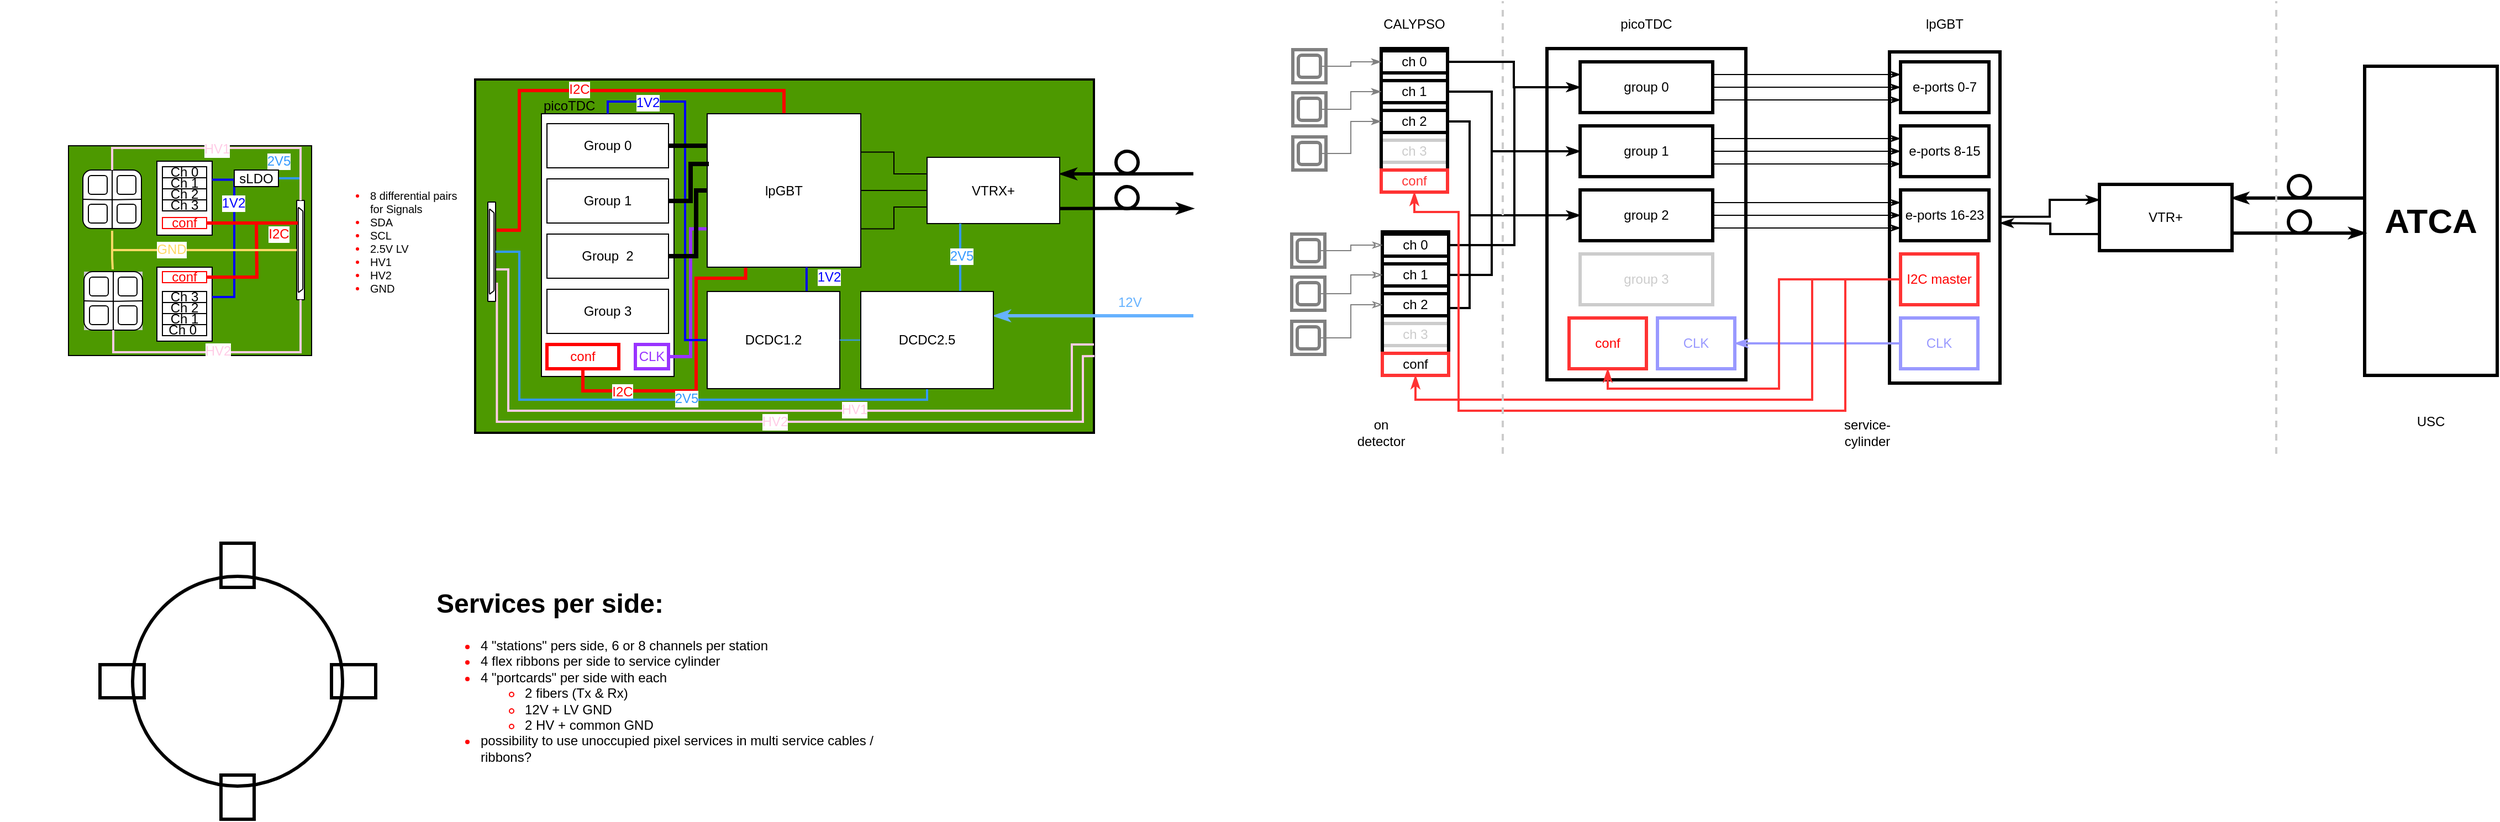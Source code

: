 <mxfile version="12.2.0" type="github" pages="1">
  <diagram id="Frn9aJNmmwSkINzCRHeM" name="Page-1">
    <mxGraphModel dx="1376" dy="2074" grid="1" gridSize="10" guides="1" tooltips="1" connect="1" arrows="1" fold="1" page="1" pageScale="1" pageWidth="1169" pageHeight="827" math="0" shadow="0">
      <root>
        <mxCell id="0"/>
        <mxCell id="1" parent="0"/>
        <mxCell id="MB5PJWDBHCLlXFMCpelG-78" value="" style="rounded=0;whiteSpace=wrap;html=1;strokeColor=#000000;fontColor=#FF0000;fillColor=#4D9900;strokeWidth=2;" vertex="1" parent="1">
          <mxGeometry x="510" y="70" width="560" height="320" as="geometry"/>
        </mxCell>
        <mxCell id="MB5PJWDBHCLlXFMCpelG-130" style="edgeStyle=orthogonalEdgeStyle;rounded=0;orthogonalLoop=1;jettySize=auto;html=1;exitX=1.001;exitY=0.783;exitDx=0;exitDy=0;entryX=0.189;entryY=1.167;entryDx=0;entryDy=0;entryPerimeter=0;endArrow=none;endFill=0;strokeColor=#FFCCE6;strokeWidth=2;fontColor=#FF0000;exitPerimeter=0;" edge="1" parent="1" source="MB5PJWDBHCLlXFMCpelG-78" target="MB5PJWDBHCLlXFMCpelG-80">
          <mxGeometry relative="1" as="geometry">
            <Array as="points">
              <mxPoint x="1060" y="321"/>
              <mxPoint x="1060" y="380"/>
              <mxPoint x="530" y="380"/>
            </Array>
          </mxGeometry>
        </mxCell>
        <mxCell id="MB5PJWDBHCLlXFMCpelG-144" value="&lt;font color=&quot;#ffcce6&quot;&gt;HV2&lt;/font&gt;" style="text;html=1;resizable=0;points=[];align=center;verticalAlign=middle;labelBackgroundColor=#ffffff;fontColor=#FF0000;" vertex="1" connectable="0" parent="MB5PJWDBHCLlXFMCpelG-130">
          <mxGeometry x="-0.038" relative="1" as="geometry">
            <mxPoint as="offset"/>
          </mxGeometry>
        </mxCell>
        <mxCell id="MB5PJWDBHCLlXFMCpelG-129" style="edgeStyle=orthogonalEdgeStyle;rounded=0;orthogonalLoop=1;jettySize=auto;html=1;exitX=1;exitY=0.75;exitDx=0;exitDy=0;entryX=0.322;entryY=0.976;entryDx=0;entryDy=0;entryPerimeter=0;endArrow=none;endFill=0;strokeColor=#FFCCE6;strokeWidth=2;fontColor=#FF0000;" edge="1" parent="1" source="MB5PJWDBHCLlXFMCpelG-78" target="MB5PJWDBHCLlXFMCpelG-80">
          <mxGeometry relative="1" as="geometry">
            <Array as="points">
              <mxPoint x="1050" y="310"/>
              <mxPoint x="1050" y="370"/>
              <mxPoint x="540" y="370"/>
              <mxPoint x="540" y="242"/>
            </Array>
          </mxGeometry>
        </mxCell>
        <mxCell id="MB5PJWDBHCLlXFMCpelG-143" value="&lt;font color=&quot;#ffcce6&quot;&gt;HV1&lt;/font&gt;" style="text;html=1;resizable=0;points=[];align=center;verticalAlign=middle;labelBackgroundColor=#ffffff;fontColor=#FF0000;" vertex="1" connectable="0" parent="MB5PJWDBHCLlXFMCpelG-129">
          <mxGeometry x="-0.24" y="-1" relative="1" as="geometry">
            <mxPoint as="offset"/>
          </mxGeometry>
        </mxCell>
        <mxCell id="MB5PJWDBHCLlXFMCpelG-80" value="" style="pointerEvents=1;verticalLabelPosition=bottom;shadow=0;dashed=0;align=center;fillColor=#ffffff;html=1;verticalAlign=top;strokeWidth=1;shape=mxgraph.electrical.miscellaneous.large_d_connector;rotation=-90;" vertex="1" parent="1">
          <mxGeometry x="480" y="222.5" width="90" height="7" as="geometry"/>
        </mxCell>
        <mxCell id="MB5PJWDBHCLlXFMCpelG-81" value="" style="group;fillColor=#ffffff;" vertex="1" connectable="0" parent="1">
          <mxGeometry x="80" y="130" width="255" height="192" as="geometry"/>
        </mxCell>
        <mxCell id="MB5PJWDBHCLlXFMCpelG-1" value="" style="rounded=0;whiteSpace=wrap;html=1;fillColor=#4D9900;" vertex="1" parent="MB5PJWDBHCLlXFMCpelG-81">
          <mxGeometry x="62" width="220" height="190" as="geometry"/>
        </mxCell>
        <mxCell id="MB5PJWDBHCLlXFMCpelG-17" value="" style="group" vertex="1" connectable="0" parent="MB5PJWDBHCLlXFMCpelG-81">
          <mxGeometry x="75" y="22" width="53" height="53" as="geometry"/>
        </mxCell>
        <mxCell id="MB5PJWDBHCLlXFMCpelG-16" value="" style="group" vertex="1" connectable="0" parent="MB5PJWDBHCLlXFMCpelG-17">
          <mxGeometry width="53" height="53" as="geometry"/>
        </mxCell>
        <mxCell id="MB5PJWDBHCLlXFMCpelG-15" value="" style="group" vertex="1" connectable="0" parent="MB5PJWDBHCLlXFMCpelG-16">
          <mxGeometry width="53" height="53" as="geometry"/>
        </mxCell>
        <mxCell id="MB5PJWDBHCLlXFMCpelG-12" value="" style="rounded=1;whiteSpace=wrap;html=1;" vertex="1" parent="MB5PJWDBHCLlXFMCpelG-15">
          <mxGeometry width="53" height="53" as="geometry"/>
        </mxCell>
        <mxCell id="MB5PJWDBHCLlXFMCpelG-2" value="" style="rounded=1;whiteSpace=wrap;html=1;rotation=90;" vertex="1" parent="MB5PJWDBHCLlXFMCpelG-15">
          <mxGeometry x="5" y="5" width="17" height="17" as="geometry"/>
        </mxCell>
        <mxCell id="MB5PJWDBHCLlXFMCpelG-3" value="" style="rounded=1;whiteSpace=wrap;html=1;rotation=90;direction=south;" vertex="1" parent="MB5PJWDBHCLlXFMCpelG-15">
          <mxGeometry x="5" y="31" width="17" height="17" as="geometry"/>
        </mxCell>
        <mxCell id="MB5PJWDBHCLlXFMCpelG-4" value="" style="rounded=1;whiteSpace=wrap;html=1;rotation=90;" vertex="1" parent="MB5PJWDBHCLlXFMCpelG-15">
          <mxGeometry x="31" y="5" width="17" height="17" as="geometry"/>
        </mxCell>
        <mxCell id="MB5PJWDBHCLlXFMCpelG-5" value="" style="rounded=1;whiteSpace=wrap;html=1;rotation=90;" vertex="1" parent="MB5PJWDBHCLlXFMCpelG-15">
          <mxGeometry x="31" y="31" width="17" height="17" as="geometry"/>
        </mxCell>
        <mxCell id="MB5PJWDBHCLlXFMCpelG-13" value="" style="endArrow=none;html=1;exitX=0.5;exitY=1;exitDx=0;exitDy=0;" edge="1" parent="MB5PJWDBHCLlXFMCpelG-15" source="MB5PJWDBHCLlXFMCpelG-12">
          <mxGeometry width="50" height="50" relative="1" as="geometry">
            <mxPoint x="-23.5" y="50" as="sourcePoint"/>
            <mxPoint x="26.5" as="targetPoint"/>
          </mxGeometry>
        </mxCell>
        <mxCell id="MB5PJWDBHCLlXFMCpelG-14" value="" style="endArrow=none;html=1;entryX=1;entryY=0.5;entryDx=0;entryDy=0;exitX=0;exitY=0.5;exitDx=0;exitDy=0;" edge="1" parent="MB5PJWDBHCLlXFMCpelG-15" source="MB5PJWDBHCLlXFMCpelG-12" target="MB5PJWDBHCLlXFMCpelG-12">
          <mxGeometry width="50" height="50" relative="1" as="geometry">
            <mxPoint x="-55" y="123" as="sourcePoint"/>
            <mxPoint x="-5" y="73" as="targetPoint"/>
            <Array as="points">
              <mxPoint x="27" y="27"/>
            </Array>
          </mxGeometry>
        </mxCell>
        <mxCell id="MB5PJWDBHCLlXFMCpelG-18" value="" style="group;fillColor=#CCCCCC;" vertex="1" connectable="0" parent="MB5PJWDBHCLlXFMCpelG-81">
          <mxGeometry x="76" y="114" width="53" height="53" as="geometry"/>
        </mxCell>
        <mxCell id="MB5PJWDBHCLlXFMCpelG-19" value="" style="group" vertex="1" connectable="0" parent="MB5PJWDBHCLlXFMCpelG-18">
          <mxGeometry width="53" height="53" as="geometry"/>
        </mxCell>
        <mxCell id="MB5PJWDBHCLlXFMCpelG-20" value="" style="group" vertex="1" connectable="0" parent="MB5PJWDBHCLlXFMCpelG-19">
          <mxGeometry width="53" height="53" as="geometry"/>
        </mxCell>
        <mxCell id="MB5PJWDBHCLlXFMCpelG-21" value="" style="rounded=1;whiteSpace=wrap;html=1;" vertex="1" parent="MB5PJWDBHCLlXFMCpelG-20">
          <mxGeometry width="53" height="53" as="geometry"/>
        </mxCell>
        <mxCell id="MB5PJWDBHCLlXFMCpelG-22" value="" style="rounded=1;whiteSpace=wrap;html=1;rotation=90;" vertex="1" parent="MB5PJWDBHCLlXFMCpelG-20">
          <mxGeometry x="5" y="5" width="17" height="17" as="geometry"/>
        </mxCell>
        <mxCell id="MB5PJWDBHCLlXFMCpelG-23" value="" style="rounded=1;whiteSpace=wrap;html=1;rotation=90;direction=south;" vertex="1" parent="MB5PJWDBHCLlXFMCpelG-20">
          <mxGeometry x="5" y="31" width="17" height="17" as="geometry"/>
        </mxCell>
        <mxCell id="MB5PJWDBHCLlXFMCpelG-24" value="" style="rounded=1;whiteSpace=wrap;html=1;rotation=90;" vertex="1" parent="MB5PJWDBHCLlXFMCpelG-20">
          <mxGeometry x="31" y="5" width="17" height="17" as="geometry"/>
        </mxCell>
        <mxCell id="MB5PJWDBHCLlXFMCpelG-25" value="" style="rounded=1;whiteSpace=wrap;html=1;rotation=90;" vertex="1" parent="MB5PJWDBHCLlXFMCpelG-20">
          <mxGeometry x="31" y="31" width="17" height="17" as="geometry"/>
        </mxCell>
        <mxCell id="MB5PJWDBHCLlXFMCpelG-26" value="" style="endArrow=none;html=1;exitX=0.5;exitY=1;exitDx=0;exitDy=0;" edge="1" parent="MB5PJWDBHCLlXFMCpelG-20" source="MB5PJWDBHCLlXFMCpelG-21">
          <mxGeometry width="50" height="50" relative="1" as="geometry">
            <mxPoint x="-23.5" y="50" as="sourcePoint"/>
            <mxPoint x="26.5" as="targetPoint"/>
          </mxGeometry>
        </mxCell>
        <mxCell id="MB5PJWDBHCLlXFMCpelG-27" value="" style="endArrow=none;html=1;entryX=1;entryY=0.5;entryDx=0;entryDy=0;exitX=0;exitY=0.5;exitDx=0;exitDy=0;" edge="1" parent="MB5PJWDBHCLlXFMCpelG-20" source="MB5PJWDBHCLlXFMCpelG-21" target="MB5PJWDBHCLlXFMCpelG-21">
          <mxGeometry width="50" height="50" relative="1" as="geometry">
            <mxPoint x="-55" y="123" as="sourcePoint"/>
            <mxPoint x="-5" y="73" as="targetPoint"/>
            <Array as="points">
              <mxPoint x="27" y="27"/>
            </Array>
          </mxGeometry>
        </mxCell>
        <mxCell id="MB5PJWDBHCLlXFMCpelG-29" value="" style="rounded=0;whiteSpace=wrap;html=1;" vertex="1" parent="MB5PJWDBHCLlXFMCpelG-81">
          <mxGeometry x="142" y="14" width="50" height="67" as="geometry"/>
        </mxCell>
        <mxCell id="MB5PJWDBHCLlXFMCpelG-30" value="" style="rounded=0;whiteSpace=wrap;html=1;" vertex="1" parent="MB5PJWDBHCLlXFMCpelG-81">
          <mxGeometry x="142" y="110" width="50" height="67" as="geometry"/>
        </mxCell>
        <mxCell id="MB5PJWDBHCLlXFMCpelG-114" style="edgeStyle=orthogonalEdgeStyle;rounded=0;orthogonalLoop=1;jettySize=auto;html=1;exitX=1;exitY=0.5;exitDx=0;exitDy=0;entryX=1;entryY=0.5;entryDx=0;entryDy=0;entryPerimeter=0;endArrow=none;endFill=0;strokeColor=#3399FF;strokeWidth=2;fontColor=#FF0000;" edge="1" parent="MB5PJWDBHCLlXFMCpelG-81" source="MB5PJWDBHCLlXFMCpelG-31" target="MB5PJWDBHCLlXFMCpelG-33">
          <mxGeometry relative="1" as="geometry"/>
        </mxCell>
        <mxCell id="MB5PJWDBHCLlXFMCpelG-136" value="&lt;font color=&quot;#3399ff&quot;&gt;2V5&lt;/font&gt;" style="text;html=1;resizable=0;points=[];align=center;verticalAlign=middle;labelBackgroundColor=#ffffff;fontColor=#FF0000;" vertex="1" connectable="0" parent="MB5PJWDBHCLlXFMCpelG-114">
          <mxGeometry x="-0.533" y="-1" relative="1" as="geometry">
            <mxPoint x="-9.5" y="-16.5" as="offset"/>
          </mxGeometry>
        </mxCell>
        <mxCell id="MB5PJWDBHCLlXFMCpelG-115" style="edgeStyle=orthogonalEdgeStyle;rounded=0;orthogonalLoop=1;jettySize=auto;html=1;exitX=1;exitY=0.403;exitDx=0;exitDy=0;entryX=1;entryY=0.25;entryDx=0;entryDy=0;endArrow=none;endFill=0;strokeColor=#0000FF;strokeWidth=2;fontColor=#FF0000;exitPerimeter=0;" edge="1" parent="MB5PJWDBHCLlXFMCpelG-81" source="MB5PJWDBHCLlXFMCpelG-30" target="MB5PJWDBHCLlXFMCpelG-29">
          <mxGeometry relative="1" as="geometry"/>
        </mxCell>
        <mxCell id="MB5PJWDBHCLlXFMCpelG-135" value="&lt;font color=&quot;#0000ff&quot;&gt;1V2&lt;/font&gt;" style="text;html=1;resizable=0;points=[];align=center;verticalAlign=middle;labelBackgroundColor=#ffffff;fontColor=#FF0000;" vertex="1" connectable="0" parent="MB5PJWDBHCLlXFMCpelG-115">
          <mxGeometry x="0.436" y="1" relative="1" as="geometry">
            <mxPoint as="offset"/>
          </mxGeometry>
        </mxCell>
        <mxCell id="MB5PJWDBHCLlXFMCpelG-31" value="sLDO" style="rounded=0;whiteSpace=wrap;html=1;rotation=0;" vertex="1" parent="MB5PJWDBHCLlXFMCpelG-81">
          <mxGeometry x="212" y="22" width="40" height="15" as="geometry"/>
        </mxCell>
        <mxCell id="MB5PJWDBHCLlXFMCpelG-33" value="" style="pointerEvents=1;verticalLabelPosition=bottom;shadow=0;dashed=0;align=center;fillColor=#ffffff;html=1;verticalAlign=top;strokeWidth=1;shape=mxgraph.electrical.miscellaneous.large_d_connector;rotation=-90;" vertex="1" parent="MB5PJWDBHCLlXFMCpelG-81">
          <mxGeometry x="227" y="91" width="90" height="7" as="geometry"/>
        </mxCell>
        <mxCell id="MB5PJWDBHCLlXFMCpelG-38" value="" style="group" vertex="1" connectable="0" parent="MB5PJWDBHCLlXFMCpelG-81">
          <mxGeometry x="147" y="19" width="40" height="40" as="geometry"/>
        </mxCell>
        <mxCell id="MB5PJWDBHCLlXFMCpelG-34" value="Ch 0" style="rounded=0;whiteSpace=wrap;html=1;" vertex="1" parent="MB5PJWDBHCLlXFMCpelG-38">
          <mxGeometry width="40" height="10" as="geometry"/>
        </mxCell>
        <mxCell id="MB5PJWDBHCLlXFMCpelG-35" value="Ch 1" style="rounded=0;whiteSpace=wrap;html=1;" vertex="1" parent="MB5PJWDBHCLlXFMCpelG-38">
          <mxGeometry y="10" width="40" height="10" as="geometry"/>
        </mxCell>
        <mxCell id="MB5PJWDBHCLlXFMCpelG-36" value="Ch 2" style="rounded=0;whiteSpace=wrap;html=1;" vertex="1" parent="MB5PJWDBHCLlXFMCpelG-38">
          <mxGeometry y="20" width="40" height="10" as="geometry"/>
        </mxCell>
        <mxCell id="MB5PJWDBHCLlXFMCpelG-37" value="Ch 3" style="rounded=0;whiteSpace=wrap;html=1;" vertex="1" parent="MB5PJWDBHCLlXFMCpelG-38">
          <mxGeometry y="30" width="40" height="10" as="geometry"/>
        </mxCell>
        <mxCell id="MB5PJWDBHCLlXFMCpelG-39" value="" style="group" vertex="1" connectable="0" parent="MB5PJWDBHCLlXFMCpelG-81">
          <mxGeometry x="147" y="132" width="40" height="40" as="geometry"/>
        </mxCell>
        <mxCell id="MB5PJWDBHCLlXFMCpelG-40" value="Ch 3" style="rounded=0;whiteSpace=wrap;html=1;" vertex="1" parent="MB5PJWDBHCLlXFMCpelG-39">
          <mxGeometry width="40" height="10" as="geometry"/>
        </mxCell>
        <mxCell id="MB5PJWDBHCLlXFMCpelG-41" value="Ch 2" style="rounded=0;whiteSpace=wrap;html=1;" vertex="1" parent="MB5PJWDBHCLlXFMCpelG-39">
          <mxGeometry y="10" width="40" height="10" as="geometry"/>
        </mxCell>
        <mxCell id="MB5PJWDBHCLlXFMCpelG-42" value="Ch 1" style="rounded=0;whiteSpace=wrap;html=1;" vertex="1" parent="MB5PJWDBHCLlXFMCpelG-39">
          <mxGeometry y="20" width="40" height="10" as="geometry"/>
        </mxCell>
        <mxCell id="MB5PJWDBHCLlXFMCpelG-43" value="Ch 0&amp;nbsp;" style="rounded=0;whiteSpace=wrap;html=1;" vertex="1" parent="MB5PJWDBHCLlXFMCpelG-39">
          <mxGeometry y="30" width="40" height="10" as="geometry"/>
        </mxCell>
        <mxCell id="MB5PJWDBHCLlXFMCpelG-112" style="edgeStyle=orthogonalEdgeStyle;rounded=0;orthogonalLoop=1;jettySize=auto;html=1;exitX=1;exitY=0.5;exitDx=0;exitDy=0;entryX=0.772;entryY=0.143;entryDx=0;entryDy=0;entryPerimeter=0;endArrow=none;endFill=0;strokeColor=#FF0000;strokeWidth=3;fontColor=#FF0000;" edge="1" parent="MB5PJWDBHCLlXFMCpelG-81" source="MB5PJWDBHCLlXFMCpelG-52" target="MB5PJWDBHCLlXFMCpelG-33">
          <mxGeometry relative="1" as="geometry"/>
        </mxCell>
        <mxCell id="MB5PJWDBHCLlXFMCpelG-134" value="I2C" style="text;html=1;resizable=0;points=[];align=center;verticalAlign=middle;labelBackgroundColor=#ffffff;fontColor=#FF0000;" vertex="1" connectable="0" parent="MB5PJWDBHCLlXFMCpelG-112">
          <mxGeometry x="0.177" relative="1" as="geometry">
            <mxPoint x="16.5" y="10" as="offset"/>
          </mxGeometry>
        </mxCell>
        <mxCell id="MB5PJWDBHCLlXFMCpelG-52" value="conf" style="rounded=0;whiteSpace=wrap;html=1;fontColor=#FF0000;strokeColor=#FF0000;" vertex="1" parent="MB5PJWDBHCLlXFMCpelG-81">
          <mxGeometry x="147" y="65" width="40" height="10" as="geometry"/>
        </mxCell>
        <mxCell id="MB5PJWDBHCLlXFMCpelG-53" value="conf" style="rounded=0;whiteSpace=wrap;html=1;strokeColor=#FF0000;fontColor=#FF0000;" vertex="1" parent="MB5PJWDBHCLlXFMCpelG-81">
          <mxGeometry x="147" y="114" width="40" height="10" as="geometry"/>
        </mxCell>
        <mxCell id="MB5PJWDBHCLlXFMCpelG-116" style="edgeStyle=orthogonalEdgeStyle;rounded=0;orthogonalLoop=1;jettySize=auto;html=1;exitX=0.5;exitY=1;exitDx=0;exitDy=0;entryX=0;entryY=0.5;entryDx=0;entryDy=0;entryPerimeter=0;endArrow=none;endFill=0;strokeColor=#FFCCE6;strokeWidth=2;fontColor=#FF0000;" edge="1" parent="MB5PJWDBHCLlXFMCpelG-81" source="MB5PJWDBHCLlXFMCpelG-21" target="MB5PJWDBHCLlXFMCpelG-33">
          <mxGeometry relative="1" as="geometry"/>
        </mxCell>
        <mxCell id="MB5PJWDBHCLlXFMCpelG-132" value="&lt;font color=&quot;#ffcce6&quot;&gt;HV2&lt;/font&gt;" style="text;html=1;resizable=0;points=[];align=center;verticalAlign=middle;labelBackgroundColor=#ffffff;fontColor=#FF0000;" vertex="1" connectable="0" parent="MB5PJWDBHCLlXFMCpelG-116">
          <mxGeometry x="-0.036" y="1" relative="1" as="geometry">
            <mxPoint as="offset"/>
          </mxGeometry>
        </mxCell>
        <mxCell id="MB5PJWDBHCLlXFMCpelG-117" style="edgeStyle=orthogonalEdgeStyle;rounded=0;orthogonalLoop=1;jettySize=auto;html=1;exitX=0.5;exitY=0;exitDx=0;exitDy=0;entryX=1;entryY=0.5;entryDx=0;entryDy=0;entryPerimeter=0;endArrow=none;endFill=0;strokeColor=#FFCCE6;strokeWidth=2;fontColor=#FF0000;" edge="1" parent="MB5PJWDBHCLlXFMCpelG-81" source="MB5PJWDBHCLlXFMCpelG-12" target="MB5PJWDBHCLlXFMCpelG-33">
          <mxGeometry relative="1" as="geometry"/>
        </mxCell>
        <mxCell id="MB5PJWDBHCLlXFMCpelG-133" value="&lt;font color=&quot;#ffcce6&quot;&gt;HV1&lt;/font&gt;" style="text;html=1;resizable=0;points=[];align=center;verticalAlign=middle;labelBackgroundColor=#ffffff;fontColor=#FF0000;" vertex="1" connectable="0" parent="MB5PJWDBHCLlXFMCpelG-117">
          <mxGeometry x="-0.042" y="-1" relative="1" as="geometry">
            <mxPoint as="offset"/>
          </mxGeometry>
        </mxCell>
        <mxCell id="MB5PJWDBHCLlXFMCpelG-89" value="" style="group" vertex="1" connectable="0" parent="1">
          <mxGeometry x="570" y="101" width="120" height="238" as="geometry"/>
        </mxCell>
        <mxCell id="MB5PJWDBHCLlXFMCpelG-79" value="" style="rounded=0;whiteSpace=wrap;html=1;strokeColor=#000000;fontColor=#FF0000;align=left;" vertex="1" parent="MB5PJWDBHCLlXFMCpelG-89">
          <mxGeometry width="120" height="238" as="geometry"/>
        </mxCell>
        <mxCell id="MB5PJWDBHCLlXFMCpelG-83" value="&lt;font color=&quot;#000000&quot;&gt;Group 0&lt;/font&gt;" style="rounded=0;whiteSpace=wrap;html=1;strokeColor=#000000;fontColor=#FF0000;" vertex="1" parent="MB5PJWDBHCLlXFMCpelG-89">
          <mxGeometry x="5" y="9" width="110" height="40" as="geometry"/>
        </mxCell>
        <mxCell id="MB5PJWDBHCLlXFMCpelG-84" value="&lt;font color=&quot;#000000&quot;&gt;Group 1&lt;/font&gt;" style="rounded=0;whiteSpace=wrap;html=1;strokeColor=#000000;fontColor=#FF0000;" vertex="1" parent="MB5PJWDBHCLlXFMCpelG-89">
          <mxGeometry x="5" y="59" width="110" height="40" as="geometry"/>
        </mxCell>
        <mxCell id="MB5PJWDBHCLlXFMCpelG-85" value="&lt;font color=&quot;#000000&quot;&gt;Group &amp;nbsp;2&lt;/font&gt;" style="rounded=0;whiteSpace=wrap;html=1;strokeColor=#000000;fontColor=#FF0000;" vertex="1" parent="MB5PJWDBHCLlXFMCpelG-89">
          <mxGeometry x="5" y="109" width="110" height="40" as="geometry"/>
        </mxCell>
        <mxCell id="MB5PJWDBHCLlXFMCpelG-86" value="&lt;font color=&quot;#000000&quot;&gt;Group 3&lt;/font&gt;" style="rounded=0;whiteSpace=wrap;html=1;strokeColor=#000000;fontColor=#FF0000;" vertex="1" parent="MB5PJWDBHCLlXFMCpelG-89">
          <mxGeometry x="5" y="159" width="110" height="40" as="geometry"/>
        </mxCell>
        <mxCell id="MB5PJWDBHCLlXFMCpelG-87" value="conf" style="rounded=0;whiteSpace=wrap;html=1;strokeColor=#FF0000;fontColor=#FF0000;strokeWidth=3;" vertex="1" parent="MB5PJWDBHCLlXFMCpelG-89">
          <mxGeometry x="5" y="209" width="65" height="22" as="geometry"/>
        </mxCell>
        <mxCell id="MB5PJWDBHCLlXFMCpelG-88" value="&lt;font color=&quot;#9933ff&quot;&gt;CLK&lt;/font&gt;" style="rounded=0;whiteSpace=wrap;html=1;strokeColor=#9933FF;fontColor=#FF0000;strokeWidth=3;" vertex="1" parent="MB5PJWDBHCLlXFMCpelG-89">
          <mxGeometry x="85" y="209" width="30" height="22" as="geometry"/>
        </mxCell>
        <mxCell id="MB5PJWDBHCLlXFMCpelG-101" style="edgeStyle=orthogonalEdgeStyle;rounded=0;orthogonalLoop=1;jettySize=auto;html=1;exitX=0;exitY=0.75;exitDx=0;exitDy=0;entryX=1;entryY=0.5;entryDx=0;entryDy=0;endArrow=none;endFill=0;strokeColor=#9933FF;fontColor=#FF0000;strokeWidth=3;" edge="1" parent="1" source="MB5PJWDBHCLlXFMCpelG-90" target="MB5PJWDBHCLlXFMCpelG-88">
          <mxGeometry relative="1" as="geometry">
            <Array as="points">
              <mxPoint x="705" y="205"/>
              <mxPoint x="705" y="321"/>
            </Array>
          </mxGeometry>
        </mxCell>
        <mxCell id="MB5PJWDBHCLlXFMCpelG-102" style="edgeStyle=orthogonalEdgeStyle;rounded=0;orthogonalLoop=1;jettySize=auto;html=1;exitX=0.25;exitY=1;exitDx=0;exitDy=0;entryX=0.5;entryY=1;entryDx=0;entryDy=0;endArrow=none;endFill=0;strokeColor=#FF0000;fontColor=#FF0000;strokeWidth=3;" edge="1" parent="1" source="MB5PJWDBHCLlXFMCpelG-90" target="MB5PJWDBHCLlXFMCpelG-87">
          <mxGeometry relative="1" as="geometry">
            <Array as="points">
              <mxPoint x="755" y="250"/>
              <mxPoint x="710" y="250"/>
              <mxPoint x="710" y="352"/>
              <mxPoint x="608" y="352"/>
            </Array>
          </mxGeometry>
        </mxCell>
        <mxCell id="MB5PJWDBHCLlXFMCpelG-139" value="I2C" style="text;html=1;resizable=0;points=[];align=center;verticalAlign=middle;labelBackgroundColor=#ffffff;fontColor=#FF0000;" vertex="1" connectable="0" parent="MB5PJWDBHCLlXFMCpelG-102">
          <mxGeometry x="0.604" y="1" relative="1" as="geometry">
            <mxPoint as="offset"/>
          </mxGeometry>
        </mxCell>
        <mxCell id="MB5PJWDBHCLlXFMCpelG-103" style="edgeStyle=orthogonalEdgeStyle;rounded=0;orthogonalLoop=1;jettySize=auto;html=1;exitX=0.5;exitY=0;exitDx=0;exitDy=0;entryX=0.717;entryY=1.143;entryDx=0;entryDy=0;entryPerimeter=0;endArrow=none;endFill=0;strokeColor=#FF0000;fontColor=#FF0000;strokeWidth=3;" edge="1" parent="1" source="MB5PJWDBHCLlXFMCpelG-90" target="MB5PJWDBHCLlXFMCpelG-80">
          <mxGeometry relative="1" as="geometry">
            <Array as="points">
              <mxPoint x="790" y="80"/>
              <mxPoint x="550" y="80"/>
              <mxPoint x="550" y="207"/>
            </Array>
          </mxGeometry>
        </mxCell>
        <mxCell id="MB5PJWDBHCLlXFMCpelG-140" value="I2C" style="text;html=1;resizable=0;points=[];align=center;verticalAlign=middle;labelBackgroundColor=#ffffff;fontColor=#FF0000;" vertex="1" connectable="0" parent="MB5PJWDBHCLlXFMCpelG-103">
          <mxGeometry x="0.016" y="-1" relative="1" as="geometry">
            <mxPoint as="offset"/>
          </mxGeometry>
        </mxCell>
        <mxCell id="MB5PJWDBHCLlXFMCpelG-90" value="&lt;font color=&quot;#000000&quot;&gt;lpGBT&lt;/font&gt;" style="whiteSpace=wrap;html=1;aspect=fixed;strokeColor=#000000;fontColor=#FF0000;" vertex="1" parent="1">
          <mxGeometry x="720" y="101" width="139" height="139" as="geometry"/>
        </mxCell>
        <mxCell id="MB5PJWDBHCLlXFMCpelG-105" style="edgeStyle=orthogonalEdgeStyle;rounded=0;orthogonalLoop=1;jettySize=auto;html=1;exitX=0;exitY=0.25;exitDx=0;exitDy=0;entryX=1;entryY=0.25;entryDx=0;entryDy=0;endArrow=none;endFill=0;strokeColor=#000000;fontColor=#FF0000;" edge="1" parent="1" source="MB5PJWDBHCLlXFMCpelG-91" target="MB5PJWDBHCLlXFMCpelG-90">
          <mxGeometry relative="1" as="geometry"/>
        </mxCell>
        <mxCell id="MB5PJWDBHCLlXFMCpelG-106" style="edgeStyle=orthogonalEdgeStyle;rounded=0;orthogonalLoop=1;jettySize=auto;html=1;exitX=0;exitY=0.5;exitDx=0;exitDy=0;entryX=1;entryY=0.5;entryDx=0;entryDy=0;endArrow=none;endFill=0;strokeColor=#000000;fontColor=#FF0000;" edge="1" parent="1" source="MB5PJWDBHCLlXFMCpelG-91" target="MB5PJWDBHCLlXFMCpelG-90">
          <mxGeometry relative="1" as="geometry"/>
        </mxCell>
        <mxCell id="MB5PJWDBHCLlXFMCpelG-107" style="edgeStyle=orthogonalEdgeStyle;rounded=0;orthogonalLoop=1;jettySize=auto;html=1;exitX=0;exitY=0.75;exitDx=0;exitDy=0;entryX=1;entryY=0.75;entryDx=0;entryDy=0;endArrow=none;endFill=0;strokeColor=#000000;fontColor=#FF0000;" edge="1" parent="1" source="MB5PJWDBHCLlXFMCpelG-91" target="MB5PJWDBHCLlXFMCpelG-90">
          <mxGeometry relative="1" as="geometry"/>
        </mxCell>
        <mxCell id="MB5PJWDBHCLlXFMCpelG-145" style="edgeStyle=orthogonalEdgeStyle;rounded=0;orthogonalLoop=1;jettySize=auto;html=1;exitX=1;exitY=0.25;exitDx=0;exitDy=0;endArrow=none;endFill=0;strokeColor=#000000;strokeWidth=3;fontColor=#FF0000;startArrow=classicThin;startFill=1;" edge="1" parent="1" source="MB5PJWDBHCLlXFMCpelG-91">
          <mxGeometry relative="1" as="geometry">
            <mxPoint x="1160" y="155.333" as="targetPoint"/>
          </mxGeometry>
        </mxCell>
        <mxCell id="MB5PJWDBHCLlXFMCpelG-91" value="&lt;font color=&quot;#000000&quot;&gt;VTRX+&lt;/font&gt;" style="rounded=0;whiteSpace=wrap;html=1;strokeColor=#000000;fontColor=#FF0000;" vertex="1" parent="1">
          <mxGeometry x="919" y="140.5" width="120" height="60" as="geometry"/>
        </mxCell>
        <mxCell id="MB5PJWDBHCLlXFMCpelG-96" style="edgeStyle=orthogonalEdgeStyle;rounded=0;orthogonalLoop=1;jettySize=auto;html=1;exitX=0.75;exitY=0;exitDx=0;exitDy=0;entryX=0.647;entryY=1;entryDx=0;entryDy=0;entryPerimeter=0;endArrow=none;endFill=0;strokeColor=#0000FF;fontColor=#FF0000;strokeWidth=2;" edge="1" parent="1" source="MB5PJWDBHCLlXFMCpelG-92" target="MB5PJWDBHCLlXFMCpelG-90">
          <mxGeometry relative="1" as="geometry"/>
        </mxCell>
        <mxCell id="MB5PJWDBHCLlXFMCpelG-142" value="&lt;font color=&quot;#0000ff&quot;&gt;1V2&lt;/font&gt;" style="text;html=1;resizable=0;points=[];align=center;verticalAlign=middle;labelBackgroundColor=#ffffff;fontColor=#FF0000;" vertex="1" connectable="0" parent="MB5PJWDBHCLlXFMCpelG-96">
          <mxGeometry x="0.33" y="-1" relative="1" as="geometry">
            <mxPoint x="19" y="1.5" as="offset"/>
          </mxGeometry>
        </mxCell>
        <mxCell id="MB5PJWDBHCLlXFMCpelG-99" style="edgeStyle=orthogonalEdgeStyle;rounded=0;orthogonalLoop=1;jettySize=auto;html=1;exitX=0;exitY=0.5;exitDx=0;exitDy=0;entryX=0.5;entryY=0;entryDx=0;entryDy=0;endArrow=none;endFill=0;strokeColor=#0000FF;fontColor=#FF0000;strokeWidth=2;" edge="1" parent="1" source="MB5PJWDBHCLlXFMCpelG-92" target="MB5PJWDBHCLlXFMCpelG-79">
          <mxGeometry relative="1" as="geometry">
            <Array as="points">
              <mxPoint x="700" y="306"/>
              <mxPoint x="700" y="90"/>
              <mxPoint x="630" y="90"/>
            </Array>
          </mxGeometry>
        </mxCell>
        <mxCell id="MB5PJWDBHCLlXFMCpelG-138" value="&lt;font color=&quot;#0000ff&quot;&gt;1V2&lt;/font&gt;" style="text;html=1;resizable=0;points=[];align=center;verticalAlign=middle;labelBackgroundColor=#ffffff;fontColor=#FF0000;" vertex="1" connectable="0" parent="MB5PJWDBHCLlXFMCpelG-99">
          <mxGeometry x="0.702" y="1" relative="1" as="geometry">
            <mxPoint as="offset"/>
          </mxGeometry>
        </mxCell>
        <mxCell id="MB5PJWDBHCLlXFMCpelG-92" value="&lt;font color=&quot;#000000&quot;&gt;DCDC1.2&lt;/font&gt;" style="rounded=0;whiteSpace=wrap;html=1;strokeColor=#000000;fontColor=#FF0000;" vertex="1" parent="1">
          <mxGeometry x="720" y="262" width="120" height="88" as="geometry"/>
        </mxCell>
        <mxCell id="MB5PJWDBHCLlXFMCpelG-97" style="edgeStyle=orthogonalEdgeStyle;rounded=0;orthogonalLoop=1;jettySize=auto;html=1;exitX=0;exitY=0.5;exitDx=0;exitDy=0;entryX=1;entryY=0.5;entryDx=0;entryDy=0;endArrow=none;endFill=0;strokeColor=#3399FF;fontColor=#FF0000;" edge="1" parent="1" source="MB5PJWDBHCLlXFMCpelG-93" target="MB5PJWDBHCLlXFMCpelG-92">
          <mxGeometry relative="1" as="geometry"/>
        </mxCell>
        <mxCell id="MB5PJWDBHCLlXFMCpelG-98" style="edgeStyle=orthogonalEdgeStyle;rounded=0;orthogonalLoop=1;jettySize=auto;html=1;exitX=0.75;exitY=0;exitDx=0;exitDy=0;entryX=0.25;entryY=1;entryDx=0;entryDy=0;endArrow=none;endFill=0;strokeColor=#3399FF;fontColor=#FF0000;strokeWidth=2;" edge="1" parent="1" source="MB5PJWDBHCLlXFMCpelG-93" target="MB5PJWDBHCLlXFMCpelG-91">
          <mxGeometry relative="1" as="geometry"/>
        </mxCell>
        <mxCell id="MB5PJWDBHCLlXFMCpelG-141" value="&lt;font color=&quot;#3399ff&quot;&gt;2V5&lt;/font&gt;" style="text;html=1;resizable=0;points=[];align=center;verticalAlign=middle;labelBackgroundColor=#ffffff;fontColor=#FF0000;" vertex="1" connectable="0" parent="MB5PJWDBHCLlXFMCpelG-98">
          <mxGeometry x="0.065" y="-1" relative="1" as="geometry">
            <mxPoint as="offset"/>
          </mxGeometry>
        </mxCell>
        <mxCell id="MB5PJWDBHCLlXFMCpelG-100" style="edgeStyle=orthogonalEdgeStyle;rounded=0;orthogonalLoop=1;jettySize=auto;html=1;exitX=0.5;exitY=1;exitDx=0;exitDy=0;entryX=0.5;entryY=1;entryDx=0;entryDy=0;entryPerimeter=0;endArrow=none;endFill=0;strokeColor=#3399FF;fontColor=#FF0000;strokeWidth=2;" edge="1" parent="1" source="MB5PJWDBHCLlXFMCpelG-93" target="MB5PJWDBHCLlXFMCpelG-80">
          <mxGeometry relative="1" as="geometry">
            <Array as="points">
              <mxPoint x="920" y="360"/>
              <mxPoint x="550" y="360"/>
              <mxPoint x="550" y="227"/>
            </Array>
          </mxGeometry>
        </mxCell>
        <mxCell id="MB5PJWDBHCLlXFMCpelG-137" value="&lt;font color=&quot;#3399ff&quot;&gt;&lt;span&gt;2V5&lt;/span&gt;&lt;/font&gt;" style="text;html=1;resizable=0;points=[];align=center;verticalAlign=middle;labelBackgroundColor=#ffffff;fontColor=#FF0000;" vertex="1" connectable="0" parent="MB5PJWDBHCLlXFMCpelG-100">
          <mxGeometry x="-0.141" y="-1" relative="1" as="geometry">
            <mxPoint as="offset"/>
          </mxGeometry>
        </mxCell>
        <mxCell id="MB5PJWDBHCLlXFMCpelG-151" style="edgeStyle=orthogonalEdgeStyle;rounded=0;orthogonalLoop=1;jettySize=auto;html=1;exitX=1;exitY=0.25;exitDx=0;exitDy=0;startArrow=classicThin;startFill=1;endArrow=none;endFill=0;strokeColor=#66B2FF;strokeWidth=3;fontColor=#FF0000;" edge="1" parent="1" source="MB5PJWDBHCLlXFMCpelG-93">
          <mxGeometry relative="1" as="geometry">
            <mxPoint x="1160" y="284" as="targetPoint"/>
          </mxGeometry>
        </mxCell>
        <mxCell id="MB5PJWDBHCLlXFMCpelG-93" value="&lt;font color=&quot;#000000&quot;&gt;DCDC2.5&lt;/font&gt;" style="rounded=0;whiteSpace=wrap;html=1;strokeColor=#000000;fontColor=#FF0000;" vertex="1" parent="1">
          <mxGeometry x="859" y="262" width="120" height="88" as="geometry"/>
        </mxCell>
        <mxCell id="MB5PJWDBHCLlXFMCpelG-77" value="&lt;div style=&quot;font-size: 10px&quot;&gt;&lt;ul&gt;&lt;li&gt;&lt;font color=&quot;#000000&quot; style=&quot;font-size: 10px&quot;&gt;8 differential pairs for Signals&lt;/font&gt;&lt;/li&gt;&lt;li&gt;&lt;font color=&quot;#000000&quot; style=&quot;font-size: 10px&quot;&gt;SDA&lt;/font&gt;&lt;/li&gt;&lt;li&gt;&lt;font color=&quot;#000000&quot; style=&quot;font-size: 10px&quot;&gt;SCL&lt;/font&gt;&lt;/li&gt;&lt;li&gt;&lt;font color=&quot;#000000&quot; style=&quot;font-size: 10px&quot;&gt;2.5V LV&lt;/font&gt;&lt;/li&gt;&lt;li&gt;&lt;font color=&quot;#000000&quot; style=&quot;font-size: 10px&quot;&gt;HV1&lt;/font&gt;&lt;/li&gt;&lt;li&gt;&lt;font color=&quot;#000000&quot; style=&quot;font-size: 10px&quot;&gt;HV2&lt;/font&gt;&lt;/li&gt;&lt;li&gt;&lt;font color=&quot;#000000&quot; style=&quot;font-size: 10px&quot;&gt;GND&lt;/font&gt;&lt;/li&gt;&lt;/ul&gt;&lt;/div&gt;" style="text;html=1;strokeColor=none;fillColor=none;spacing=5;spacingTop=-20;whiteSpace=wrap;overflow=hidden;rounded=0;fontColor=#FF0000;align=left;" vertex="1" parent="1">
          <mxGeometry x="370" y="169.5" width="130" height="120" as="geometry"/>
        </mxCell>
        <mxCell id="MB5PJWDBHCLlXFMCpelG-113" style="edgeStyle=orthogonalEdgeStyle;rounded=0;orthogonalLoop=1;jettySize=auto;html=1;exitX=1;exitY=0.5;exitDx=0;exitDy=0;endArrow=none;endFill=0;strokeColor=#FF0000;strokeWidth=3;fontColor=#FF0000;" edge="1" parent="1" source="MB5PJWDBHCLlXFMCpelG-53">
          <mxGeometry relative="1" as="geometry">
            <mxPoint x="312" y="200" as="targetPoint"/>
          </mxGeometry>
        </mxCell>
        <mxCell id="MB5PJWDBHCLlXFMCpelG-122" style="edgeStyle=orthogonalEdgeStyle;rounded=0;orthogonalLoop=1;jettySize=auto;html=1;exitX=0.5;exitY=1;exitDx=0;exitDy=0;endArrow=none;endFill=0;strokeColor=#FFD966;strokeWidth=2;fontColor=#FF0000;" edge="1" parent="1">
          <mxGeometry relative="1" as="geometry">
            <mxPoint x="182" y="242" as="targetPoint"/>
            <mxPoint x="181.5" y="207" as="sourcePoint"/>
            <Array as="points">
              <mxPoint x="182" y="232"/>
            </Array>
          </mxGeometry>
        </mxCell>
        <mxCell id="MB5PJWDBHCLlXFMCpelG-124" style="edgeStyle=orthogonalEdgeStyle;rounded=0;orthogonalLoop=1;jettySize=auto;html=1;exitX=0.5;exitY=0;exitDx=0;exitDy=0;exitPerimeter=0;endArrow=none;endFill=0;strokeColor=#FFD966;strokeWidth=2;fontColor=#FF0000;" edge="1" parent="1" source="MB5PJWDBHCLlXFMCpelG-33">
          <mxGeometry relative="1" as="geometry">
            <mxPoint x="182" y="224.5" as="targetPoint"/>
          </mxGeometry>
        </mxCell>
        <mxCell id="MB5PJWDBHCLlXFMCpelG-131" value="&lt;font color=&quot;#ffd966&quot;&gt;GND&lt;/font&gt;" style="text;html=1;resizable=0;points=[];align=center;verticalAlign=middle;labelBackgroundColor=#ffffff;fontColor=#FF0000;" vertex="1" connectable="0" parent="MB5PJWDBHCLlXFMCpelG-124">
          <mxGeometry x="0.363" y="-1" relative="1" as="geometry">
            <mxPoint as="offset"/>
          </mxGeometry>
        </mxCell>
        <mxCell id="MB5PJWDBHCLlXFMCpelG-125" style="edgeStyle=orthogonalEdgeStyle;rounded=0;orthogonalLoop=1;jettySize=auto;html=1;exitX=1;exitY=0.5;exitDx=0;exitDy=0;endArrow=none;endFill=0;strokeColor=#000000;strokeWidth=4;fontColor=#FF0000;" edge="1" parent="1" source="MB5PJWDBHCLlXFMCpelG-83">
          <mxGeometry relative="1" as="geometry">
            <mxPoint x="720" y="130" as="targetPoint"/>
          </mxGeometry>
        </mxCell>
        <mxCell id="MB5PJWDBHCLlXFMCpelG-126" style="edgeStyle=orthogonalEdgeStyle;rounded=0;orthogonalLoop=1;jettySize=auto;html=1;exitX=1;exitY=0.5;exitDx=0;exitDy=0;entryX=0.011;entryY=0.327;entryDx=0;entryDy=0;entryPerimeter=0;endArrow=none;endFill=0;strokeColor=#000000;strokeWidth=4;fontColor=#FF0000;" edge="1" parent="1" source="MB5PJWDBHCLlXFMCpelG-84" target="MB5PJWDBHCLlXFMCpelG-90">
          <mxGeometry relative="1" as="geometry"/>
        </mxCell>
        <mxCell id="MB5PJWDBHCLlXFMCpelG-127" style="edgeStyle=orthogonalEdgeStyle;rounded=0;orthogonalLoop=1;jettySize=auto;html=1;exitX=1;exitY=0.5;exitDx=0;exitDy=0;entryX=0;entryY=0.5;entryDx=0;entryDy=0;endArrow=none;endFill=0;strokeColor=#000000;strokeWidth=4;fontColor=#FF0000;" edge="1" parent="1" source="MB5PJWDBHCLlXFMCpelG-85" target="MB5PJWDBHCLlXFMCpelG-90">
          <mxGeometry relative="1" as="geometry">
            <Array as="points">
              <mxPoint x="710" y="230"/>
              <mxPoint x="710" y="171"/>
            </Array>
          </mxGeometry>
        </mxCell>
        <mxCell id="MB5PJWDBHCLlXFMCpelG-146" style="edgeStyle=orthogonalEdgeStyle;rounded=0;orthogonalLoop=1;jettySize=auto;html=1;exitX=1;exitY=0.25;exitDx=0;exitDy=0;endArrow=classicThin;endFill=1;strokeColor=#000000;strokeWidth=3;fontColor=#FF0000;" edge="1" parent="1">
          <mxGeometry relative="1" as="geometry">
            <mxPoint x="1160" y="186.833" as="targetPoint"/>
            <mxPoint x="1039" y="186.833" as="sourcePoint"/>
            <Array as="points">
              <mxPoint x="1090" y="186.5"/>
              <mxPoint x="1090" y="186.5"/>
            </Array>
          </mxGeometry>
        </mxCell>
        <mxCell id="MB5PJWDBHCLlXFMCpelG-147" value="" style="ellipse;whiteSpace=wrap;html=1;aspect=fixed;strokeColor=#000000;strokeWidth=3;fillColor=none;fontColor=#FF0000;" vertex="1" parent="1">
          <mxGeometry x="1090" y="135" width="20" height="20" as="geometry"/>
        </mxCell>
        <mxCell id="MB5PJWDBHCLlXFMCpelG-148" value="" style="ellipse;whiteSpace=wrap;html=1;aspect=fixed;strokeColor=#000000;strokeWidth=3;fillColor=none;fontColor=#FF0000;" vertex="1" parent="1">
          <mxGeometry x="1090" y="167" width="20" height="20" as="geometry"/>
        </mxCell>
        <mxCell id="MB5PJWDBHCLlXFMCpelG-152" value="&lt;font color=&quot;#66b2ff&quot;&gt;12V&lt;/font&gt;" style="text;html=1;resizable=0;points=[];autosize=1;align=left;verticalAlign=top;spacingTop=-4;fontColor=#FF0000;" vertex="1" parent="1">
          <mxGeometry x="1090" y="262" width="40" height="20" as="geometry"/>
        </mxCell>
        <mxCell id="MB5PJWDBHCLlXFMCpelG-153" value="&lt;font color=&quot;#000000&quot;&gt;picoTDC&lt;/font&gt;" style="text;html=1;resizable=0;points=[];autosize=1;align=left;verticalAlign=top;spacingTop=-4;fontColor=#FF0000;" vertex="1" parent="1">
          <mxGeometry x="570" y="84" width="60" height="20" as="geometry"/>
        </mxCell>
        <mxCell id="MB5PJWDBHCLlXFMCpelG-154" value="" style="ellipse;whiteSpace=wrap;html=1;aspect=fixed;strokeColor=#000000;strokeWidth=3;fillColor=none;fontColor=#FF0000;" vertex="1" parent="1">
          <mxGeometry x="200" y="520" width="190" height="190" as="geometry"/>
        </mxCell>
        <mxCell id="MB5PJWDBHCLlXFMCpelG-156" value="" style="rounded=0;whiteSpace=wrap;html=1;strokeColor=#000000;strokeWidth=3;fillColor=none;fontColor=#FF0000;" vertex="1" parent="1">
          <mxGeometry x="280" y="490" width="30" height="40" as="geometry"/>
        </mxCell>
        <mxCell id="MB5PJWDBHCLlXFMCpelG-157" value="" style="rounded=0;whiteSpace=wrap;html=1;strokeColor=#000000;strokeWidth=3;fillColor=none;fontColor=#FF0000;" vertex="1" parent="1">
          <mxGeometry x="280" y="700" width="30" height="40" as="geometry"/>
        </mxCell>
        <mxCell id="MB5PJWDBHCLlXFMCpelG-158" value="" style="rounded=0;whiteSpace=wrap;html=1;strokeColor=#000000;strokeWidth=3;fillColor=none;fontColor=#FF0000;rotation=90;" vertex="1" parent="1">
          <mxGeometry x="385" y="595" width="30" height="40" as="geometry"/>
        </mxCell>
        <mxCell id="MB5PJWDBHCLlXFMCpelG-159" value="" style="rounded=0;whiteSpace=wrap;html=1;strokeColor=#000000;strokeWidth=3;fillColor=none;fontColor=#FF0000;rotation=90;" vertex="1" parent="1">
          <mxGeometry x="175.5" y="595" width="30" height="40" as="geometry"/>
        </mxCell>
        <mxCell id="MB5PJWDBHCLlXFMCpelG-160" value="&lt;h1&gt;&lt;font color=&quot;#000000&quot;&gt;Services per side:&amp;nbsp;&lt;/font&gt;&lt;/h1&gt;&lt;div&gt;&lt;ul&gt;&lt;li&gt;&lt;font color=&quot;#000000&quot;&gt;&lt;span&gt;4 &quot;stations&quot; pers side, 6 or 8 channels per station&lt;/span&gt;&lt;/font&gt;&lt;/li&gt;&lt;li&gt;&lt;font color=&quot;#000000&quot;&gt;&lt;span&gt;4 flex ribbons per side to service cylinder&lt;/span&gt;&lt;/font&gt;&lt;/li&gt;&lt;li&gt;&lt;font color=&quot;#000000&quot;&gt;&lt;span&gt;4 &quot;portcards&quot; per side with each&lt;/span&gt;&lt;/font&gt;&lt;/li&gt;&lt;ul&gt;&lt;li&gt;&lt;font color=&quot;#000000&quot;&gt;&lt;span&gt;2 fibers (Tx &amp;amp; Rx)&lt;/span&gt;&lt;/font&gt;&lt;/li&gt;&lt;li&gt;&lt;font color=&quot;#000000&quot;&gt;&lt;span&gt;12V + LV GND&lt;/span&gt;&lt;/font&gt;&lt;/li&gt;&lt;li&gt;&lt;font color=&quot;#000000&quot;&gt;&lt;span&gt;2 HV + common GND&lt;/span&gt;&lt;/font&gt;&lt;/li&gt;&lt;/ul&gt;&lt;li&gt;&lt;font color=&quot;#000000&quot;&gt;possibility to use unoccupied pixel services in&amp;nbsp;multi service cables / ribbons?&lt;/font&gt;&lt;/li&gt;&lt;/ul&gt;&lt;/div&gt;" style="text;html=1;strokeColor=none;fillColor=none;spacing=5;spacingTop=-20;whiteSpace=wrap;overflow=hidden;rounded=0;fontColor=#FF0000;" vertex="1" parent="1">
          <mxGeometry x="470" y="525" width="410" height="180" as="geometry"/>
        </mxCell>
        <mxCell id="MB5PJWDBHCLlXFMCpelG-163" value="" style="group;fillColor=none;strokeColor=#808080;" vertex="1" connectable="0" parent="1">
          <mxGeometry x="1250" y="43" width="30" height="30" as="geometry"/>
        </mxCell>
        <mxCell id="MB5PJWDBHCLlXFMCpelG-162" value="" style="rounded=0;whiteSpace=wrap;html=1;strokeColor=#808080;strokeWidth=3;fillColor=none;fontColor=#FF0000;" vertex="1" parent="MB5PJWDBHCLlXFMCpelG-163">
          <mxGeometry width="30" height="30" as="geometry"/>
        </mxCell>
        <mxCell id="MB5PJWDBHCLlXFMCpelG-161" value="" style="rounded=1;whiteSpace=wrap;html=1;strokeColor=#808080;strokeWidth=3;fillColor=none;fontColor=#FF0000;" vertex="1" parent="MB5PJWDBHCLlXFMCpelG-163">
          <mxGeometry x="5" y="5" width="20" height="20" as="geometry"/>
        </mxCell>
        <mxCell id="MB5PJWDBHCLlXFMCpelG-164" value="" style="group;fillColor=none;strokeColor=#808080;" vertex="1" connectable="0" parent="1">
          <mxGeometry x="1250" y="82" width="30" height="30" as="geometry"/>
        </mxCell>
        <mxCell id="MB5PJWDBHCLlXFMCpelG-165" value="" style="rounded=0;whiteSpace=wrap;html=1;strokeColor=#808080;strokeWidth=3;fillColor=none;fontColor=#FF0000;" vertex="1" parent="MB5PJWDBHCLlXFMCpelG-164">
          <mxGeometry width="30" height="30" as="geometry"/>
        </mxCell>
        <mxCell id="MB5PJWDBHCLlXFMCpelG-166" value="" style="rounded=1;whiteSpace=wrap;html=1;strokeColor=#808080;strokeWidth=3;fillColor=none;fontColor=#FF0000;" vertex="1" parent="MB5PJWDBHCLlXFMCpelG-164">
          <mxGeometry x="5" y="5" width="20" height="20" as="geometry"/>
        </mxCell>
        <mxCell id="MB5PJWDBHCLlXFMCpelG-167" value="" style="group;fillColor=none;strokeColor=#808080;" vertex="1" connectable="0" parent="1">
          <mxGeometry x="1250" y="122" width="30" height="30" as="geometry"/>
        </mxCell>
        <mxCell id="MB5PJWDBHCLlXFMCpelG-168" value="" style="rounded=0;whiteSpace=wrap;html=1;strokeColor=#808080;strokeWidth=3;fillColor=none;fontColor=#FF0000;" vertex="1" parent="MB5PJWDBHCLlXFMCpelG-167">
          <mxGeometry width="30" height="30" as="geometry"/>
        </mxCell>
        <mxCell id="MB5PJWDBHCLlXFMCpelG-169" value="" style="rounded=1;whiteSpace=wrap;html=1;strokeColor=#808080;strokeWidth=3;fillColor=none;fontColor=#FF0000;" vertex="1" parent="MB5PJWDBHCLlXFMCpelG-167">
          <mxGeometry x="5" y="5" width="20" height="20" as="geometry"/>
        </mxCell>
        <mxCell id="MB5PJWDBHCLlXFMCpelG-181" value="" style="group;fillColor=none;strokeColor=#808080;" vertex="1" connectable="0" parent="1">
          <mxGeometry x="1249" y="210" width="30" height="30" as="geometry"/>
        </mxCell>
        <mxCell id="MB5PJWDBHCLlXFMCpelG-182" value="" style="rounded=0;whiteSpace=wrap;html=1;strokeColor=#808080;strokeWidth=3;fillColor=none;fontColor=#FF0000;" vertex="1" parent="MB5PJWDBHCLlXFMCpelG-181">
          <mxGeometry width="30" height="30" as="geometry"/>
        </mxCell>
        <mxCell id="MB5PJWDBHCLlXFMCpelG-183" value="" style="rounded=1;whiteSpace=wrap;html=1;strokeColor=#808080;strokeWidth=3;fillColor=none;fontColor=#FF0000;" vertex="1" parent="MB5PJWDBHCLlXFMCpelG-181">
          <mxGeometry x="5" y="5" width="20" height="20" as="geometry"/>
        </mxCell>
        <mxCell id="MB5PJWDBHCLlXFMCpelG-184" value="" style="group;fillColor=none;strokeColor=#808080;" vertex="1" connectable="0" parent="1">
          <mxGeometry x="1249" y="249" width="30" height="30" as="geometry"/>
        </mxCell>
        <mxCell id="MB5PJWDBHCLlXFMCpelG-185" value="" style="rounded=0;whiteSpace=wrap;html=1;strokeColor=#808080;strokeWidth=3;fillColor=none;fontColor=#FF0000;" vertex="1" parent="MB5PJWDBHCLlXFMCpelG-184">
          <mxGeometry width="30" height="30" as="geometry"/>
        </mxCell>
        <mxCell id="MB5PJWDBHCLlXFMCpelG-186" value="" style="rounded=1;whiteSpace=wrap;html=1;strokeColor=#808080;strokeWidth=3;fillColor=none;fontColor=#FF0000;" vertex="1" parent="MB5PJWDBHCLlXFMCpelG-184">
          <mxGeometry x="5" y="5" width="20" height="20" as="geometry"/>
        </mxCell>
        <mxCell id="MB5PJWDBHCLlXFMCpelG-187" value="" style="group;fillColor=none;strokeColor=#808080;" vertex="1" connectable="0" parent="1">
          <mxGeometry x="1249" y="289" width="30" height="30" as="geometry"/>
        </mxCell>
        <mxCell id="MB5PJWDBHCLlXFMCpelG-188" value="" style="rounded=0;whiteSpace=wrap;html=1;strokeColor=#808080;strokeWidth=3;fillColor=none;fontColor=#FF0000;" vertex="1" parent="MB5PJWDBHCLlXFMCpelG-187">
          <mxGeometry width="30" height="30" as="geometry"/>
        </mxCell>
        <mxCell id="MB5PJWDBHCLlXFMCpelG-189" value="" style="rounded=1;whiteSpace=wrap;html=1;strokeColor=#808080;strokeWidth=3;fillColor=none;fontColor=#FF0000;" vertex="1" parent="MB5PJWDBHCLlXFMCpelG-187">
          <mxGeometry x="5" y="5" width="20" height="20" as="geometry"/>
        </mxCell>
        <mxCell id="MB5PJWDBHCLlXFMCpelG-196" value="" style="group" vertex="1" connectable="0" parent="1">
          <mxGeometry x="1295" y="44" width="130" height="128" as="geometry"/>
        </mxCell>
        <mxCell id="MB5PJWDBHCLlXFMCpelG-194" value="&lt;font color=&quot;#cccccc&quot;&gt;ch 3&lt;/font&gt;" style="rounded=0;whiteSpace=wrap;html=1;strokeColor=#CCCCCC;strokeWidth=3;fillColor=none;fontColor=#FF0000;" vertex="1" parent="MB5PJWDBHCLlXFMCpelG-196">
          <mxGeometry x="35" y="81" width="60" height="20" as="geometry"/>
        </mxCell>
        <mxCell id="MB5PJWDBHCLlXFMCpelG-190" value="" style="rounded=0;whiteSpace=wrap;html=1;strokeColor=#000000;strokeWidth=3;fillColor=none;fontColor=#FF0000;rotation=270;" vertex="1" parent="MB5PJWDBHCLlXFMCpelG-196">
          <mxGeometry y="33" width="130" height="60" as="geometry"/>
        </mxCell>
        <mxCell id="MB5PJWDBHCLlXFMCpelG-191" value="&lt;font color=&quot;#000000&quot;&gt;ch 0&lt;/font&gt;" style="rounded=0;whiteSpace=wrap;html=1;strokeColor=#000000;strokeWidth=3;fillColor=none;fontColor=#FF0000;" vertex="1" parent="MB5PJWDBHCLlXFMCpelG-196">
          <mxGeometry x="35" width="60" height="20" as="geometry"/>
        </mxCell>
        <mxCell id="MB5PJWDBHCLlXFMCpelG-192" value="&lt;font color=&quot;#000000&quot;&gt;ch 1&lt;/font&gt;" style="rounded=0;whiteSpace=wrap;html=1;strokeColor=#000000;strokeWidth=3;fillColor=none;fontColor=#FF0000;" vertex="1" parent="MB5PJWDBHCLlXFMCpelG-196">
          <mxGeometry x="35" y="27" width="60" height="20" as="geometry"/>
        </mxCell>
        <mxCell id="MB5PJWDBHCLlXFMCpelG-193" value="&lt;font color=&quot;#000000&quot;&gt;ch 2&lt;/font&gt;" style="rounded=0;whiteSpace=wrap;html=1;strokeColor=#000000;strokeWidth=3;fillColor=none;fontColor=#FF0000;" vertex="1" parent="MB5PJWDBHCLlXFMCpelG-196">
          <mxGeometry x="35" y="54" width="60" height="20" as="geometry"/>
        </mxCell>
        <mxCell id="MB5PJWDBHCLlXFMCpelG-195" value="&lt;font color=&quot;#ff3333&quot;&gt;conf&lt;/font&gt;" style="rounded=0;whiteSpace=wrap;html=1;strokeColor=#FF3333;strokeWidth=3;fillColor=none;fontColor=#FF0000;" vertex="1" parent="MB5PJWDBHCLlXFMCpelG-196">
          <mxGeometry x="35" y="108" width="60" height="20" as="geometry"/>
        </mxCell>
        <mxCell id="MB5PJWDBHCLlXFMCpelG-197" value="" style="group" vertex="1" connectable="0" parent="1">
          <mxGeometry x="1296" y="210" width="130" height="128" as="geometry"/>
        </mxCell>
        <mxCell id="MB5PJWDBHCLlXFMCpelG-198" value="&lt;font color=&quot;#cccccc&quot;&gt;ch 3&lt;/font&gt;" style="rounded=0;whiteSpace=wrap;html=1;strokeColor=#CCCCCC;strokeWidth=3;fillColor=none;fontColor=#FF0000;" vertex="1" parent="MB5PJWDBHCLlXFMCpelG-197">
          <mxGeometry x="35" y="81" width="60" height="20" as="geometry"/>
        </mxCell>
        <mxCell id="MB5PJWDBHCLlXFMCpelG-199" value="" style="rounded=0;whiteSpace=wrap;html=1;strokeColor=#000000;strokeWidth=3;fillColor=none;fontColor=#FF0000;rotation=270;" vertex="1" parent="MB5PJWDBHCLlXFMCpelG-197">
          <mxGeometry y="33" width="130" height="60" as="geometry"/>
        </mxCell>
        <mxCell id="MB5PJWDBHCLlXFMCpelG-200" value="&lt;font color=&quot;#000000&quot;&gt;ch 0&lt;/font&gt;" style="rounded=0;whiteSpace=wrap;html=1;strokeColor=#000000;strokeWidth=3;fillColor=none;fontColor=#FF0000;" vertex="1" parent="MB5PJWDBHCLlXFMCpelG-197">
          <mxGeometry x="35" width="60" height="20" as="geometry"/>
        </mxCell>
        <mxCell id="MB5PJWDBHCLlXFMCpelG-201" value="&lt;font color=&quot;#000000&quot;&gt;ch 1&lt;/font&gt;" style="rounded=0;whiteSpace=wrap;html=1;strokeColor=#000000;strokeWidth=3;fillColor=none;fontColor=#FF0000;" vertex="1" parent="MB5PJWDBHCLlXFMCpelG-197">
          <mxGeometry x="35" y="27" width="60" height="20" as="geometry"/>
        </mxCell>
        <mxCell id="MB5PJWDBHCLlXFMCpelG-202" value="&lt;font color=&quot;#000000&quot;&gt;ch 2&lt;/font&gt;" style="rounded=0;whiteSpace=wrap;html=1;strokeColor=#000000;strokeWidth=3;fillColor=none;fontColor=#FF0000;" vertex="1" parent="MB5PJWDBHCLlXFMCpelG-197">
          <mxGeometry x="35" y="54" width="60" height="20" as="geometry"/>
        </mxCell>
        <mxCell id="MB5PJWDBHCLlXFMCpelG-203" value="&lt;font color=&quot;#000000&quot;&gt;conf&lt;/font&gt;" style="rounded=0;whiteSpace=wrap;html=1;strokeColor=#FF3333;strokeWidth=3;fillColor=none;fontColor=#FF0000;" vertex="1" parent="MB5PJWDBHCLlXFMCpelG-197">
          <mxGeometry x="35" y="108" width="60" height="20" as="geometry"/>
        </mxCell>
        <mxCell id="MB5PJWDBHCLlXFMCpelG-204" style="edgeStyle=orthogonalEdgeStyle;rounded=0;orthogonalLoop=1;jettySize=auto;html=1;exitX=1;exitY=0.5;exitDx=0;exitDy=0;entryX=0;entryY=0.5;entryDx=0;entryDy=0;startArrow=none;startFill=0;endArrow=classicThin;endFill=1;strokeColor=#808080;strokeWidth=1;fontColor=#FF0000;" edge="1" parent="1" source="MB5PJWDBHCLlXFMCpelG-161" target="MB5PJWDBHCLlXFMCpelG-191">
          <mxGeometry relative="1" as="geometry"/>
        </mxCell>
        <mxCell id="MB5PJWDBHCLlXFMCpelG-205" style="edgeStyle=orthogonalEdgeStyle;rounded=0;orthogonalLoop=1;jettySize=auto;html=1;exitX=1;exitY=0.5;exitDx=0;exitDy=0;entryX=0;entryY=0.5;entryDx=0;entryDy=0;startArrow=none;startFill=0;endArrow=classicThin;endFill=1;strokeColor=#808080;strokeWidth=1;fontColor=#FF0000;" edge="1" parent="1" source="MB5PJWDBHCLlXFMCpelG-166" target="MB5PJWDBHCLlXFMCpelG-192">
          <mxGeometry relative="1" as="geometry"/>
        </mxCell>
        <mxCell id="MB5PJWDBHCLlXFMCpelG-206" style="edgeStyle=orthogonalEdgeStyle;rounded=0;orthogonalLoop=1;jettySize=auto;html=1;exitX=1;exitY=0.5;exitDx=0;exitDy=0;entryX=0;entryY=0.5;entryDx=0;entryDy=0;startArrow=none;startFill=0;endArrow=classicThin;endFill=1;strokeColor=#808080;strokeWidth=1;fontColor=#FF0000;" edge="1" parent="1" source="MB5PJWDBHCLlXFMCpelG-169" target="MB5PJWDBHCLlXFMCpelG-193">
          <mxGeometry relative="1" as="geometry"/>
        </mxCell>
        <mxCell id="MB5PJWDBHCLlXFMCpelG-207" style="edgeStyle=orthogonalEdgeStyle;rounded=0;orthogonalLoop=1;jettySize=auto;html=1;exitX=1;exitY=0.5;exitDx=0;exitDy=0;entryX=0;entryY=0.5;entryDx=0;entryDy=0;startArrow=none;startFill=0;endArrow=classicThin;endFill=0;strokeColor=#808080;strokeWidth=1;fontColor=#FF0000;" edge="1" parent="1" source="MB5PJWDBHCLlXFMCpelG-183" target="MB5PJWDBHCLlXFMCpelG-200">
          <mxGeometry relative="1" as="geometry"/>
        </mxCell>
        <mxCell id="MB5PJWDBHCLlXFMCpelG-208" style="edgeStyle=orthogonalEdgeStyle;rounded=0;orthogonalLoop=1;jettySize=auto;html=1;exitX=1;exitY=0.5;exitDx=0;exitDy=0;entryX=0;entryY=0.5;entryDx=0;entryDy=0;startArrow=none;startFill=0;endArrow=classicThin;endFill=0;strokeColor=#808080;strokeWidth=1;fontColor=#FF0000;" edge="1" parent="1" source="MB5PJWDBHCLlXFMCpelG-186" target="MB5PJWDBHCLlXFMCpelG-201">
          <mxGeometry relative="1" as="geometry"/>
        </mxCell>
        <mxCell id="MB5PJWDBHCLlXFMCpelG-209" style="edgeStyle=orthogonalEdgeStyle;rounded=0;orthogonalLoop=1;jettySize=auto;html=1;exitX=1;exitY=0.5;exitDx=0;exitDy=0;entryX=0;entryY=0.5;entryDx=0;entryDy=0;startArrow=none;startFill=0;endArrow=classicThin;endFill=0;strokeColor=#808080;strokeWidth=1;fontColor=#FF0000;" edge="1" parent="1" source="MB5PJWDBHCLlXFMCpelG-189" target="MB5PJWDBHCLlXFMCpelG-202">
          <mxGeometry relative="1" as="geometry"/>
        </mxCell>
        <mxCell id="MB5PJWDBHCLlXFMCpelG-210" value="" style="rounded=0;whiteSpace=wrap;html=1;strokeColor=#000000;strokeWidth=3;fillColor=none;fontColor=#FF0000;" vertex="1" parent="1">
          <mxGeometry x="1480" y="42" width="180" height="300" as="geometry"/>
        </mxCell>
        <mxCell id="MB5PJWDBHCLlXFMCpelG-239" style="edgeStyle=orthogonalEdgeStyle;rounded=0;orthogonalLoop=1;jettySize=auto;html=1;exitX=1;exitY=0.25;exitDx=0;exitDy=0;entryX=0;entryY=0.25;entryDx=0;entryDy=0;startArrow=none;startFill=0;endArrow=classicThin;endFill=1;strokeColor=#000000;strokeWidth=1;fontColor=#FF0000;" edge="1" parent="1" source="MB5PJWDBHCLlXFMCpelG-211" target="MB5PJWDBHCLlXFMCpelG-230">
          <mxGeometry relative="1" as="geometry"/>
        </mxCell>
        <mxCell id="MB5PJWDBHCLlXFMCpelG-240" style="edgeStyle=orthogonalEdgeStyle;rounded=0;orthogonalLoop=1;jettySize=auto;html=1;exitX=1;exitY=0.5;exitDx=0;exitDy=0;entryX=0;entryY=0.5;entryDx=0;entryDy=0;startArrow=none;startFill=0;endArrow=classicThin;endFill=1;strokeColor=#000000;strokeWidth=1;fontColor=#FF0000;" edge="1" parent="1" source="MB5PJWDBHCLlXFMCpelG-211" target="MB5PJWDBHCLlXFMCpelG-230">
          <mxGeometry relative="1" as="geometry"/>
        </mxCell>
        <mxCell id="MB5PJWDBHCLlXFMCpelG-241" style="edgeStyle=orthogonalEdgeStyle;rounded=0;orthogonalLoop=1;jettySize=auto;html=1;exitX=1;exitY=0.75;exitDx=0;exitDy=0;entryX=0;entryY=0.75;entryDx=0;entryDy=0;startArrow=none;startFill=0;endArrow=classicThin;endFill=1;strokeColor=#000000;strokeWidth=1;fontColor=#FF0000;" edge="1" parent="1" source="MB5PJWDBHCLlXFMCpelG-211" target="MB5PJWDBHCLlXFMCpelG-230">
          <mxGeometry relative="1" as="geometry"/>
        </mxCell>
        <mxCell id="MB5PJWDBHCLlXFMCpelG-211" value="&lt;font color=&quot;#000000&quot;&gt;group 0&lt;/font&gt;" style="rounded=0;whiteSpace=wrap;html=1;strokeColor=#000000;strokeWidth=3;fillColor=none;fontColor=#FF0000;" vertex="1" parent="1">
          <mxGeometry x="1510" y="54" width="120" height="46" as="geometry"/>
        </mxCell>
        <mxCell id="MB5PJWDBHCLlXFMCpelG-214" style="edgeStyle=orthogonalEdgeStyle;rounded=0;orthogonalLoop=1;jettySize=auto;html=1;exitX=0.5;exitY=1;exitDx=0;exitDy=0;startArrow=none;startFill=0;endArrow=classicThin;endFill=1;strokeColor=#66B2FF;strokeWidth=3;fontColor=#FF0000;" edge="1" parent="1">
          <mxGeometry relative="1" as="geometry">
            <mxPoint x="1570" y="139.5" as="sourcePoint"/>
            <mxPoint x="1570" y="139.5" as="targetPoint"/>
          </mxGeometry>
        </mxCell>
        <mxCell id="MB5PJWDBHCLlXFMCpelG-242" style="edgeStyle=orthogonalEdgeStyle;rounded=0;orthogonalLoop=1;jettySize=auto;html=1;exitX=1;exitY=0.25;exitDx=0;exitDy=0;entryX=0;entryY=0.25;entryDx=0;entryDy=0;startArrow=none;startFill=0;endArrow=classicThin;endFill=1;strokeColor=#000000;strokeWidth=1;fontColor=#FF0000;" edge="1" parent="1" source="MB5PJWDBHCLlXFMCpelG-216" target="MB5PJWDBHCLlXFMCpelG-231">
          <mxGeometry relative="1" as="geometry"/>
        </mxCell>
        <mxCell id="MB5PJWDBHCLlXFMCpelG-243" style="edgeStyle=orthogonalEdgeStyle;rounded=0;orthogonalLoop=1;jettySize=auto;html=1;exitX=1;exitY=0.5;exitDx=0;exitDy=0;entryX=0;entryY=0.5;entryDx=0;entryDy=0;startArrow=none;startFill=0;endArrow=classicThin;endFill=1;strokeColor=#000000;strokeWidth=1;fontColor=#FF0000;" edge="1" parent="1" source="MB5PJWDBHCLlXFMCpelG-216" target="MB5PJWDBHCLlXFMCpelG-231">
          <mxGeometry relative="1" as="geometry"/>
        </mxCell>
        <mxCell id="MB5PJWDBHCLlXFMCpelG-244" style="edgeStyle=orthogonalEdgeStyle;rounded=0;orthogonalLoop=1;jettySize=auto;html=1;exitX=1;exitY=0.75;exitDx=0;exitDy=0;entryX=0;entryY=0.75;entryDx=0;entryDy=0;startArrow=none;startFill=0;endArrow=classicThin;endFill=1;strokeColor=#000000;strokeWidth=1;fontColor=#FF0000;" edge="1" parent="1" source="MB5PJWDBHCLlXFMCpelG-216" target="MB5PJWDBHCLlXFMCpelG-231">
          <mxGeometry relative="1" as="geometry"/>
        </mxCell>
        <mxCell id="MB5PJWDBHCLlXFMCpelG-216" value="&lt;font color=&quot;#000000&quot;&gt;group 1&lt;/font&gt;" style="rounded=0;whiteSpace=wrap;html=1;strokeColor=#000000;strokeWidth=3;fillColor=none;fontColor=#FF0000;" vertex="1" parent="1">
          <mxGeometry x="1510" y="112" width="120" height="46" as="geometry"/>
        </mxCell>
        <mxCell id="MB5PJWDBHCLlXFMCpelG-245" style="edgeStyle=orthogonalEdgeStyle;rounded=0;orthogonalLoop=1;jettySize=auto;html=1;exitX=1;exitY=0.25;exitDx=0;exitDy=0;entryX=0;entryY=0.25;entryDx=0;entryDy=0;startArrow=none;startFill=0;endArrow=classicThin;endFill=1;strokeColor=#000000;strokeWidth=1;fontColor=#FF0000;" edge="1" parent="1" source="MB5PJWDBHCLlXFMCpelG-217" target="MB5PJWDBHCLlXFMCpelG-232">
          <mxGeometry relative="1" as="geometry"/>
        </mxCell>
        <mxCell id="MB5PJWDBHCLlXFMCpelG-246" style="edgeStyle=orthogonalEdgeStyle;rounded=0;orthogonalLoop=1;jettySize=auto;html=1;exitX=1;exitY=0.5;exitDx=0;exitDy=0;entryX=0;entryY=0.5;entryDx=0;entryDy=0;startArrow=none;startFill=0;endArrow=classicThin;endFill=1;strokeColor=#000000;strokeWidth=1;fontColor=#FF0000;" edge="1" parent="1" source="MB5PJWDBHCLlXFMCpelG-217" target="MB5PJWDBHCLlXFMCpelG-232">
          <mxGeometry relative="1" as="geometry"/>
        </mxCell>
        <mxCell id="MB5PJWDBHCLlXFMCpelG-247" style="edgeStyle=orthogonalEdgeStyle;rounded=0;orthogonalLoop=1;jettySize=auto;html=1;exitX=1;exitY=0.75;exitDx=0;exitDy=0;entryX=0;entryY=0.75;entryDx=0;entryDy=0;startArrow=none;startFill=0;endArrow=classicThin;endFill=1;strokeColor=#000000;strokeWidth=1;fontColor=#FF0000;" edge="1" parent="1" source="MB5PJWDBHCLlXFMCpelG-217" target="MB5PJWDBHCLlXFMCpelG-232">
          <mxGeometry relative="1" as="geometry"/>
        </mxCell>
        <mxCell id="MB5PJWDBHCLlXFMCpelG-217" value="&lt;font color=&quot;#000000&quot;&gt;group 2&lt;/font&gt;" style="rounded=0;whiteSpace=wrap;html=1;strokeColor=#000000;strokeWidth=3;fillColor=none;fontColor=#FF0000;" vertex="1" parent="1">
          <mxGeometry x="1510" y="170" width="120" height="46" as="geometry"/>
        </mxCell>
        <mxCell id="MB5PJWDBHCLlXFMCpelG-218" value="&lt;font color=&quot;#cccccc&quot;&gt;group 3&lt;/font&gt;" style="rounded=0;whiteSpace=wrap;html=1;strokeColor=#CCCCCC;strokeWidth=3;fillColor=none;fontColor=#FF0000;" vertex="1" parent="1">
          <mxGeometry x="1510" y="228" width="120" height="46" as="geometry"/>
        </mxCell>
        <mxCell id="MB5PJWDBHCLlXFMCpelG-219" value="conf" style="rounded=0;whiteSpace=wrap;html=1;strokeColor=#FF3333;strokeWidth=3;fillColor=none;fontColor=#FF0000;" vertex="1" parent="1">
          <mxGeometry x="1500" y="286" width="70" height="46" as="geometry"/>
        </mxCell>
        <mxCell id="MB5PJWDBHCLlXFMCpelG-220" value="&lt;font color=&quot;#9999ff&quot;&gt;CLK&lt;/font&gt;" style="rounded=0;whiteSpace=wrap;html=1;strokeColor=#9999FF;strokeWidth=3;fillColor=none;fontColor=#FF0000;" vertex="1" parent="1">
          <mxGeometry x="1580" y="286" width="70" height="46" as="geometry"/>
        </mxCell>
        <mxCell id="MB5PJWDBHCLlXFMCpelG-221" style="edgeStyle=orthogonalEdgeStyle;rounded=0;orthogonalLoop=1;jettySize=auto;html=1;exitX=1;exitY=0.5;exitDx=0;exitDy=0;entryX=0;entryY=0.5;entryDx=0;entryDy=0;startArrow=none;startFill=0;endArrow=classicThin;endFill=1;strokeColor=#000000;strokeWidth=2;fontColor=#FF0000;" edge="1" parent="1" source="MB5PJWDBHCLlXFMCpelG-191" target="MB5PJWDBHCLlXFMCpelG-211">
          <mxGeometry relative="1" as="geometry"/>
        </mxCell>
        <mxCell id="MB5PJWDBHCLlXFMCpelG-222" style="edgeStyle=orthogonalEdgeStyle;rounded=0;orthogonalLoop=1;jettySize=auto;html=1;exitX=1;exitY=0.5;exitDx=0;exitDy=0;entryX=0;entryY=0.5;entryDx=0;entryDy=0;startArrow=none;startFill=0;endArrow=classicThin;endFill=1;strokeColor=#000000;strokeWidth=2;fontColor=#FF0000;" edge="1" parent="1" source="MB5PJWDBHCLlXFMCpelG-200" target="MB5PJWDBHCLlXFMCpelG-211">
          <mxGeometry relative="1" as="geometry"/>
        </mxCell>
        <mxCell id="MB5PJWDBHCLlXFMCpelG-223" style="edgeStyle=orthogonalEdgeStyle;rounded=0;orthogonalLoop=1;jettySize=auto;html=1;exitX=1;exitY=0.5;exitDx=0;exitDy=0;entryX=0;entryY=0.5;entryDx=0;entryDy=0;startArrow=none;startFill=0;endArrow=classicThin;endFill=1;strokeColor=#000000;strokeWidth=2;fontColor=#FF0000;" edge="1" parent="1" source="MB5PJWDBHCLlXFMCpelG-192" target="MB5PJWDBHCLlXFMCpelG-216">
          <mxGeometry relative="1" as="geometry">
            <Array as="points">
              <mxPoint x="1430" y="81"/>
              <mxPoint x="1430" y="135"/>
            </Array>
          </mxGeometry>
        </mxCell>
        <mxCell id="MB5PJWDBHCLlXFMCpelG-224" style="edgeStyle=orthogonalEdgeStyle;rounded=0;orthogonalLoop=1;jettySize=auto;html=1;exitX=1;exitY=0.5;exitDx=0;exitDy=0;entryX=0;entryY=0.5;entryDx=0;entryDy=0;startArrow=none;startFill=0;endArrow=classicThin;endFill=1;strokeColor=#000000;strokeWidth=2;fontColor=#FF0000;" edge="1" parent="1" source="MB5PJWDBHCLlXFMCpelG-201" target="MB5PJWDBHCLlXFMCpelG-216">
          <mxGeometry relative="1" as="geometry">
            <Array as="points">
              <mxPoint x="1430" y="247"/>
              <mxPoint x="1430" y="135"/>
            </Array>
          </mxGeometry>
        </mxCell>
        <mxCell id="MB5PJWDBHCLlXFMCpelG-225" style="edgeStyle=orthogonalEdgeStyle;rounded=0;orthogonalLoop=1;jettySize=auto;html=1;exitX=1;exitY=0.5;exitDx=0;exitDy=0;entryX=0;entryY=0.5;entryDx=0;entryDy=0;startArrow=none;startFill=0;endArrow=classicThin;endFill=1;strokeColor=#000000;strokeWidth=2;fontColor=#FF0000;" edge="1" parent="1" source="MB5PJWDBHCLlXFMCpelG-193" target="MB5PJWDBHCLlXFMCpelG-217">
          <mxGeometry relative="1" as="geometry">
            <Array as="points">
              <mxPoint x="1410" y="108"/>
              <mxPoint x="1410" y="193"/>
            </Array>
          </mxGeometry>
        </mxCell>
        <mxCell id="MB5PJWDBHCLlXFMCpelG-226" style="edgeStyle=orthogonalEdgeStyle;rounded=0;orthogonalLoop=1;jettySize=auto;html=1;exitX=1;exitY=0.5;exitDx=0;exitDy=0;startArrow=none;startFill=0;endArrow=classicThin;endFill=1;strokeColor=#000000;strokeWidth=2;fontColor=#FF0000;" edge="1" parent="1">
          <mxGeometry relative="1" as="geometry">
            <mxPoint x="1510" y="193" as="targetPoint"/>
            <mxPoint x="1391" y="277" as="sourcePoint"/>
            <Array as="points">
              <mxPoint x="1410" y="277"/>
              <mxPoint x="1410" y="193"/>
            </Array>
          </mxGeometry>
        </mxCell>
        <mxCell id="MB5PJWDBHCLlXFMCpelG-250" style="edgeStyle=orthogonalEdgeStyle;rounded=0;orthogonalLoop=1;jettySize=auto;html=1;exitX=1;exitY=0.5;exitDx=0;exitDy=0;entryX=0;entryY=0.25;entryDx=0;entryDy=0;startArrow=none;startFill=0;endArrow=classicThin;endFill=1;strokeColor=#000000;strokeWidth=2;fontColor=#FF0000;" edge="1" parent="1">
          <mxGeometry relative="1" as="geometry">
            <mxPoint x="1890" y="194.333" as="sourcePoint"/>
            <mxPoint x="1980" y="179" as="targetPoint"/>
            <Array as="points">
              <mxPoint x="1935" y="194"/>
              <mxPoint x="1935" y="179"/>
            </Array>
          </mxGeometry>
        </mxCell>
        <mxCell id="MB5PJWDBHCLlXFMCpelG-228" value="" style="rounded=0;whiteSpace=wrap;html=1;strokeColor=#000000;strokeWidth=3;fillColor=none;fontColor=#FF0000;" vertex="1" parent="1">
          <mxGeometry x="1790" y="45" width="100" height="300" as="geometry"/>
        </mxCell>
        <mxCell id="MB5PJWDBHCLlXFMCpelG-230" value="&lt;font color=&quot;#000000&quot;&gt;e-ports 0-7&lt;/font&gt;" style="rounded=0;whiteSpace=wrap;html=1;strokeColor=#000000;strokeWidth=3;fillColor=none;fontColor=#FF0000;" vertex="1" parent="1">
          <mxGeometry x="1800" y="54" width="80" height="46" as="geometry"/>
        </mxCell>
        <mxCell id="MB5PJWDBHCLlXFMCpelG-231" value="&lt;font color=&quot;#000000&quot;&gt;e-ports 8-15&lt;/font&gt;" style="rounded=0;whiteSpace=wrap;html=1;strokeColor=#000000;strokeWidth=3;fillColor=none;fontColor=#FF0000;" vertex="1" parent="1">
          <mxGeometry x="1800" y="112" width="80" height="46" as="geometry"/>
        </mxCell>
        <mxCell id="MB5PJWDBHCLlXFMCpelG-232" value="&lt;font color=&quot;#000000&quot;&gt;e-ports 16-23&lt;/font&gt;" style="rounded=0;whiteSpace=wrap;html=1;strokeColor=#000000;strokeWidth=3;fillColor=none;fontColor=#FF0000;" vertex="1" parent="1">
          <mxGeometry x="1800" y="170" width="80" height="46" as="geometry"/>
        </mxCell>
        <mxCell id="MB5PJWDBHCLlXFMCpelG-238" style="edgeStyle=orthogonalEdgeStyle;rounded=0;orthogonalLoop=1;jettySize=auto;html=1;exitX=0;exitY=0.5;exitDx=0;exitDy=0;entryX=1;entryY=0.5;entryDx=0;entryDy=0;startArrow=none;startFill=0;endArrow=classicThin;endFill=1;strokeColor=#9999FF;strokeWidth=2;fontColor=#FF0000;" edge="1" parent="1" source="MB5PJWDBHCLlXFMCpelG-233" target="MB5PJWDBHCLlXFMCpelG-220">
          <mxGeometry relative="1" as="geometry"/>
        </mxCell>
        <mxCell id="MB5PJWDBHCLlXFMCpelG-233" value="&lt;font color=&quot;#9999ff&quot;&gt;CLK&lt;/font&gt;" style="rounded=0;whiteSpace=wrap;html=1;strokeColor=#9999FF;strokeWidth=3;fillColor=none;fontColor=#FF0000;" vertex="1" parent="1">
          <mxGeometry x="1800" y="286" width="70" height="46" as="geometry"/>
        </mxCell>
        <mxCell id="MB5PJWDBHCLlXFMCpelG-235" style="edgeStyle=orthogonalEdgeStyle;rounded=0;orthogonalLoop=1;jettySize=auto;html=1;exitX=0;exitY=0.5;exitDx=0;exitDy=0;entryX=0.5;entryY=1;entryDx=0;entryDy=0;startArrow=none;startFill=0;endArrow=classicThin;endFill=1;strokeColor=#FF3333;strokeWidth=2;fontColor=#FF0000;" edge="1" parent="1" source="MB5PJWDBHCLlXFMCpelG-234" target="MB5PJWDBHCLlXFMCpelG-219">
          <mxGeometry relative="1" as="geometry">
            <Array as="points">
              <mxPoint x="1690" y="251"/>
              <mxPoint x="1690" y="350"/>
              <mxPoint x="1535" y="350"/>
            </Array>
          </mxGeometry>
        </mxCell>
        <mxCell id="MB5PJWDBHCLlXFMCpelG-236" style="edgeStyle=orthogonalEdgeStyle;rounded=0;orthogonalLoop=1;jettySize=auto;html=1;exitX=0;exitY=0.5;exitDx=0;exitDy=0;entryX=0.5;entryY=1;entryDx=0;entryDy=0;startArrow=none;startFill=0;endArrow=classicThin;endFill=1;strokeColor=#FF3333;strokeWidth=2;fontColor=#FF0000;" edge="1" parent="1" source="MB5PJWDBHCLlXFMCpelG-234" target="MB5PJWDBHCLlXFMCpelG-203">
          <mxGeometry relative="1" as="geometry">
            <Array as="points">
              <mxPoint x="1720" y="251"/>
              <mxPoint x="1720" y="360"/>
              <mxPoint x="1361" y="360"/>
            </Array>
          </mxGeometry>
        </mxCell>
        <mxCell id="MB5PJWDBHCLlXFMCpelG-237" style="edgeStyle=orthogonalEdgeStyle;rounded=0;orthogonalLoop=1;jettySize=auto;html=1;exitX=0;exitY=0.5;exitDx=0;exitDy=0;entryX=0.5;entryY=1;entryDx=0;entryDy=0;startArrow=none;startFill=0;endArrow=classicThin;endFill=1;strokeColor=#FF3333;strokeWidth=2;fontColor=#FF0000;" edge="1" parent="1" source="MB5PJWDBHCLlXFMCpelG-234" target="MB5PJWDBHCLlXFMCpelG-195">
          <mxGeometry relative="1" as="geometry">
            <Array as="points">
              <mxPoint x="1750" y="251"/>
              <mxPoint x="1750" y="370"/>
              <mxPoint x="1400" y="370"/>
              <mxPoint x="1400" y="190"/>
              <mxPoint x="1360" y="190"/>
            </Array>
          </mxGeometry>
        </mxCell>
        <mxCell id="MB5PJWDBHCLlXFMCpelG-234" value="I2C master" style="rounded=0;whiteSpace=wrap;html=1;strokeColor=#FF3333;strokeWidth=3;fillColor=none;fontColor=#FF0000;" vertex="1" parent="1">
          <mxGeometry x="1800" y="228" width="70" height="46" as="geometry"/>
        </mxCell>
        <mxCell id="MB5PJWDBHCLlXFMCpelG-251" style="edgeStyle=orthogonalEdgeStyle;rounded=0;orthogonalLoop=1;jettySize=auto;html=1;exitX=0;exitY=0.75;exitDx=0;exitDy=0;startArrow=none;startFill=0;endArrow=classicThin;endFill=1;strokeColor=#000000;strokeWidth=2;fontColor=#FF0000;" edge="1" parent="1" source="MB5PJWDBHCLlXFMCpelG-248">
          <mxGeometry relative="1" as="geometry">
            <mxPoint x="1890" y="200" as="targetPoint"/>
          </mxGeometry>
        </mxCell>
        <mxCell id="MB5PJWDBHCLlXFMCpelG-248" value="&lt;font color=&quot;#000000&quot;&gt;VTR+&lt;/font&gt;" style="rounded=0;whiteSpace=wrap;html=1;strokeColor=#000000;strokeWidth=3;fillColor=none;fontColor=#FF0000;" vertex="1" parent="1">
          <mxGeometry x="1980" y="165" width="120" height="60" as="geometry"/>
        </mxCell>
        <mxCell id="MB5PJWDBHCLlXFMCpelG-256" style="edgeStyle=orthogonalEdgeStyle;rounded=0;orthogonalLoop=1;jettySize=auto;html=1;exitX=1;exitY=0.25;exitDx=0;exitDy=0;endArrow=none;endFill=0;strokeColor=#000000;strokeWidth=3;fontColor=#FF0000;startArrow=classicThin;startFill=1;" edge="1" parent="1">
          <mxGeometry relative="1" as="geometry">
            <mxPoint x="2221" y="177.333" as="targetPoint"/>
            <mxPoint x="2099.765" y="177.353" as="sourcePoint"/>
            <Array as="points">
              <mxPoint x="2190" y="178"/>
              <mxPoint x="2190" y="178"/>
            </Array>
          </mxGeometry>
        </mxCell>
        <mxCell id="MB5PJWDBHCLlXFMCpelG-257" style="edgeStyle=orthogonalEdgeStyle;rounded=0;orthogonalLoop=1;jettySize=auto;html=1;exitX=1;exitY=0.25;exitDx=0;exitDy=0;endArrow=classicThin;endFill=1;strokeColor=#000000;strokeWidth=3;fontColor=#FF0000;" edge="1" parent="1">
          <mxGeometry relative="1" as="geometry">
            <mxPoint x="2220.941" y="209.118" as="targetPoint"/>
            <mxPoint x="2099.765" y="209.118" as="sourcePoint"/>
            <Array as="points">
              <mxPoint x="2151" y="208.5"/>
              <mxPoint x="2151" y="208.5"/>
            </Array>
          </mxGeometry>
        </mxCell>
        <mxCell id="MB5PJWDBHCLlXFMCpelG-258" value="" style="ellipse;whiteSpace=wrap;html=1;aspect=fixed;strokeColor=#000000;strokeWidth=3;fillColor=none;fontColor=#FF0000;" vertex="1" parent="1">
          <mxGeometry x="2151" y="157" width="20" height="20" as="geometry"/>
        </mxCell>
        <mxCell id="MB5PJWDBHCLlXFMCpelG-259" value="" style="ellipse;whiteSpace=wrap;html=1;aspect=fixed;strokeColor=#000000;strokeWidth=3;fillColor=none;fontColor=#FF0000;" vertex="1" parent="1">
          <mxGeometry x="2151" y="189" width="20" height="20" as="geometry"/>
        </mxCell>
        <mxCell id="MB5PJWDBHCLlXFMCpelG-260" value="&lt;font color=&quot;#000000&quot; size=&quot;1&quot;&gt;&lt;b style=&quot;font-size: 31px&quot;&gt;ATCA&lt;/b&gt;&lt;/font&gt;" style="rounded=0;whiteSpace=wrap;html=1;strokeColor=#000000;strokeWidth=3;fillColor=none;fontColor=#FF0000;" vertex="1" parent="1">
          <mxGeometry x="2220" y="58" width="120" height="280" as="geometry"/>
        </mxCell>
        <mxCell id="MB5PJWDBHCLlXFMCpelG-261" value="" style="endArrow=none;dashed=1;html=1;strokeColor=#CCCCCC;strokeWidth=2;fontColor=#FF0000;" edge="1" parent="1">
          <mxGeometry width="50" height="50" relative="1" as="geometry">
            <mxPoint x="1440" y="409" as="sourcePoint"/>
            <mxPoint x="1440" y="-1" as="targetPoint"/>
          </mxGeometry>
        </mxCell>
        <mxCell id="MB5PJWDBHCLlXFMCpelG-262" value="" style="endArrow=none;dashed=1;html=1;strokeColor=#CCCCCC;strokeWidth=2;fontColor=#FF0000;" edge="1" parent="1">
          <mxGeometry width="50" height="50" relative="1" as="geometry">
            <mxPoint x="2140.0" y="409" as="sourcePoint"/>
            <mxPoint x="2140.0" y="-1" as="targetPoint"/>
          </mxGeometry>
        </mxCell>
        <mxCell id="MB5PJWDBHCLlXFMCpelG-263" value="&lt;font color=&quot;#000000&quot;&gt;CALYPSO&lt;/font&gt;" style="text;html=1;strokeColor=none;fillColor=none;align=center;verticalAlign=middle;whiteSpace=wrap;rounded=0;fontColor=#FF0000;" vertex="1" parent="1">
          <mxGeometry x="1340" y="10" width="40" height="20" as="geometry"/>
        </mxCell>
        <mxCell id="MB5PJWDBHCLlXFMCpelG-264" value="&lt;font color=&quot;#000000&quot;&gt;picoTDC&lt;/font&gt;" style="text;html=1;strokeColor=none;fillColor=none;align=center;verticalAlign=middle;whiteSpace=wrap;rounded=0;fontColor=#FF0000;" vertex="1" parent="1">
          <mxGeometry x="1550" y="10" width="40" height="20" as="geometry"/>
        </mxCell>
        <mxCell id="MB5PJWDBHCLlXFMCpelG-265" value="&lt;font color=&quot;#000000&quot;&gt;lpGBT&lt;/font&gt;" style="text;html=1;strokeColor=none;fillColor=none;align=center;verticalAlign=middle;whiteSpace=wrap;rounded=0;fontColor=#FF0000;" vertex="1" parent="1">
          <mxGeometry x="1820" y="10" width="40" height="20" as="geometry"/>
        </mxCell>
        <mxCell id="MB5PJWDBHCLlXFMCpelG-266" value="&lt;font color=&quot;#000000&quot;&gt;on detector&lt;/font&gt;" style="text;html=1;strokeColor=none;fillColor=none;align=center;verticalAlign=middle;whiteSpace=wrap;rounded=0;fontColor=#FF0000;" vertex="1" parent="1">
          <mxGeometry x="1310" y="380" width="40" height="20" as="geometry"/>
        </mxCell>
        <mxCell id="MB5PJWDBHCLlXFMCpelG-267" value="&lt;font color=&quot;#000000&quot;&gt;service-cylinder&lt;/font&gt;" style="text;html=1;strokeColor=none;fillColor=none;align=center;verticalAlign=middle;whiteSpace=wrap;rounded=0;fontColor=#FF0000;" vertex="1" parent="1">
          <mxGeometry x="1750" y="380" width="40" height="20" as="geometry"/>
        </mxCell>
        <mxCell id="MB5PJWDBHCLlXFMCpelG-268" value="&lt;font color=&quot;#000000&quot;&gt;USC&lt;/font&gt;" style="text;html=1;strokeColor=none;fillColor=none;align=center;verticalAlign=middle;whiteSpace=wrap;rounded=0;fontColor=#FF0000;" vertex="1" parent="1">
          <mxGeometry x="2260" y="370" width="40" height="20" as="geometry"/>
        </mxCell>
      </root>
    </mxGraphModel>
  </diagram>
</mxfile>
